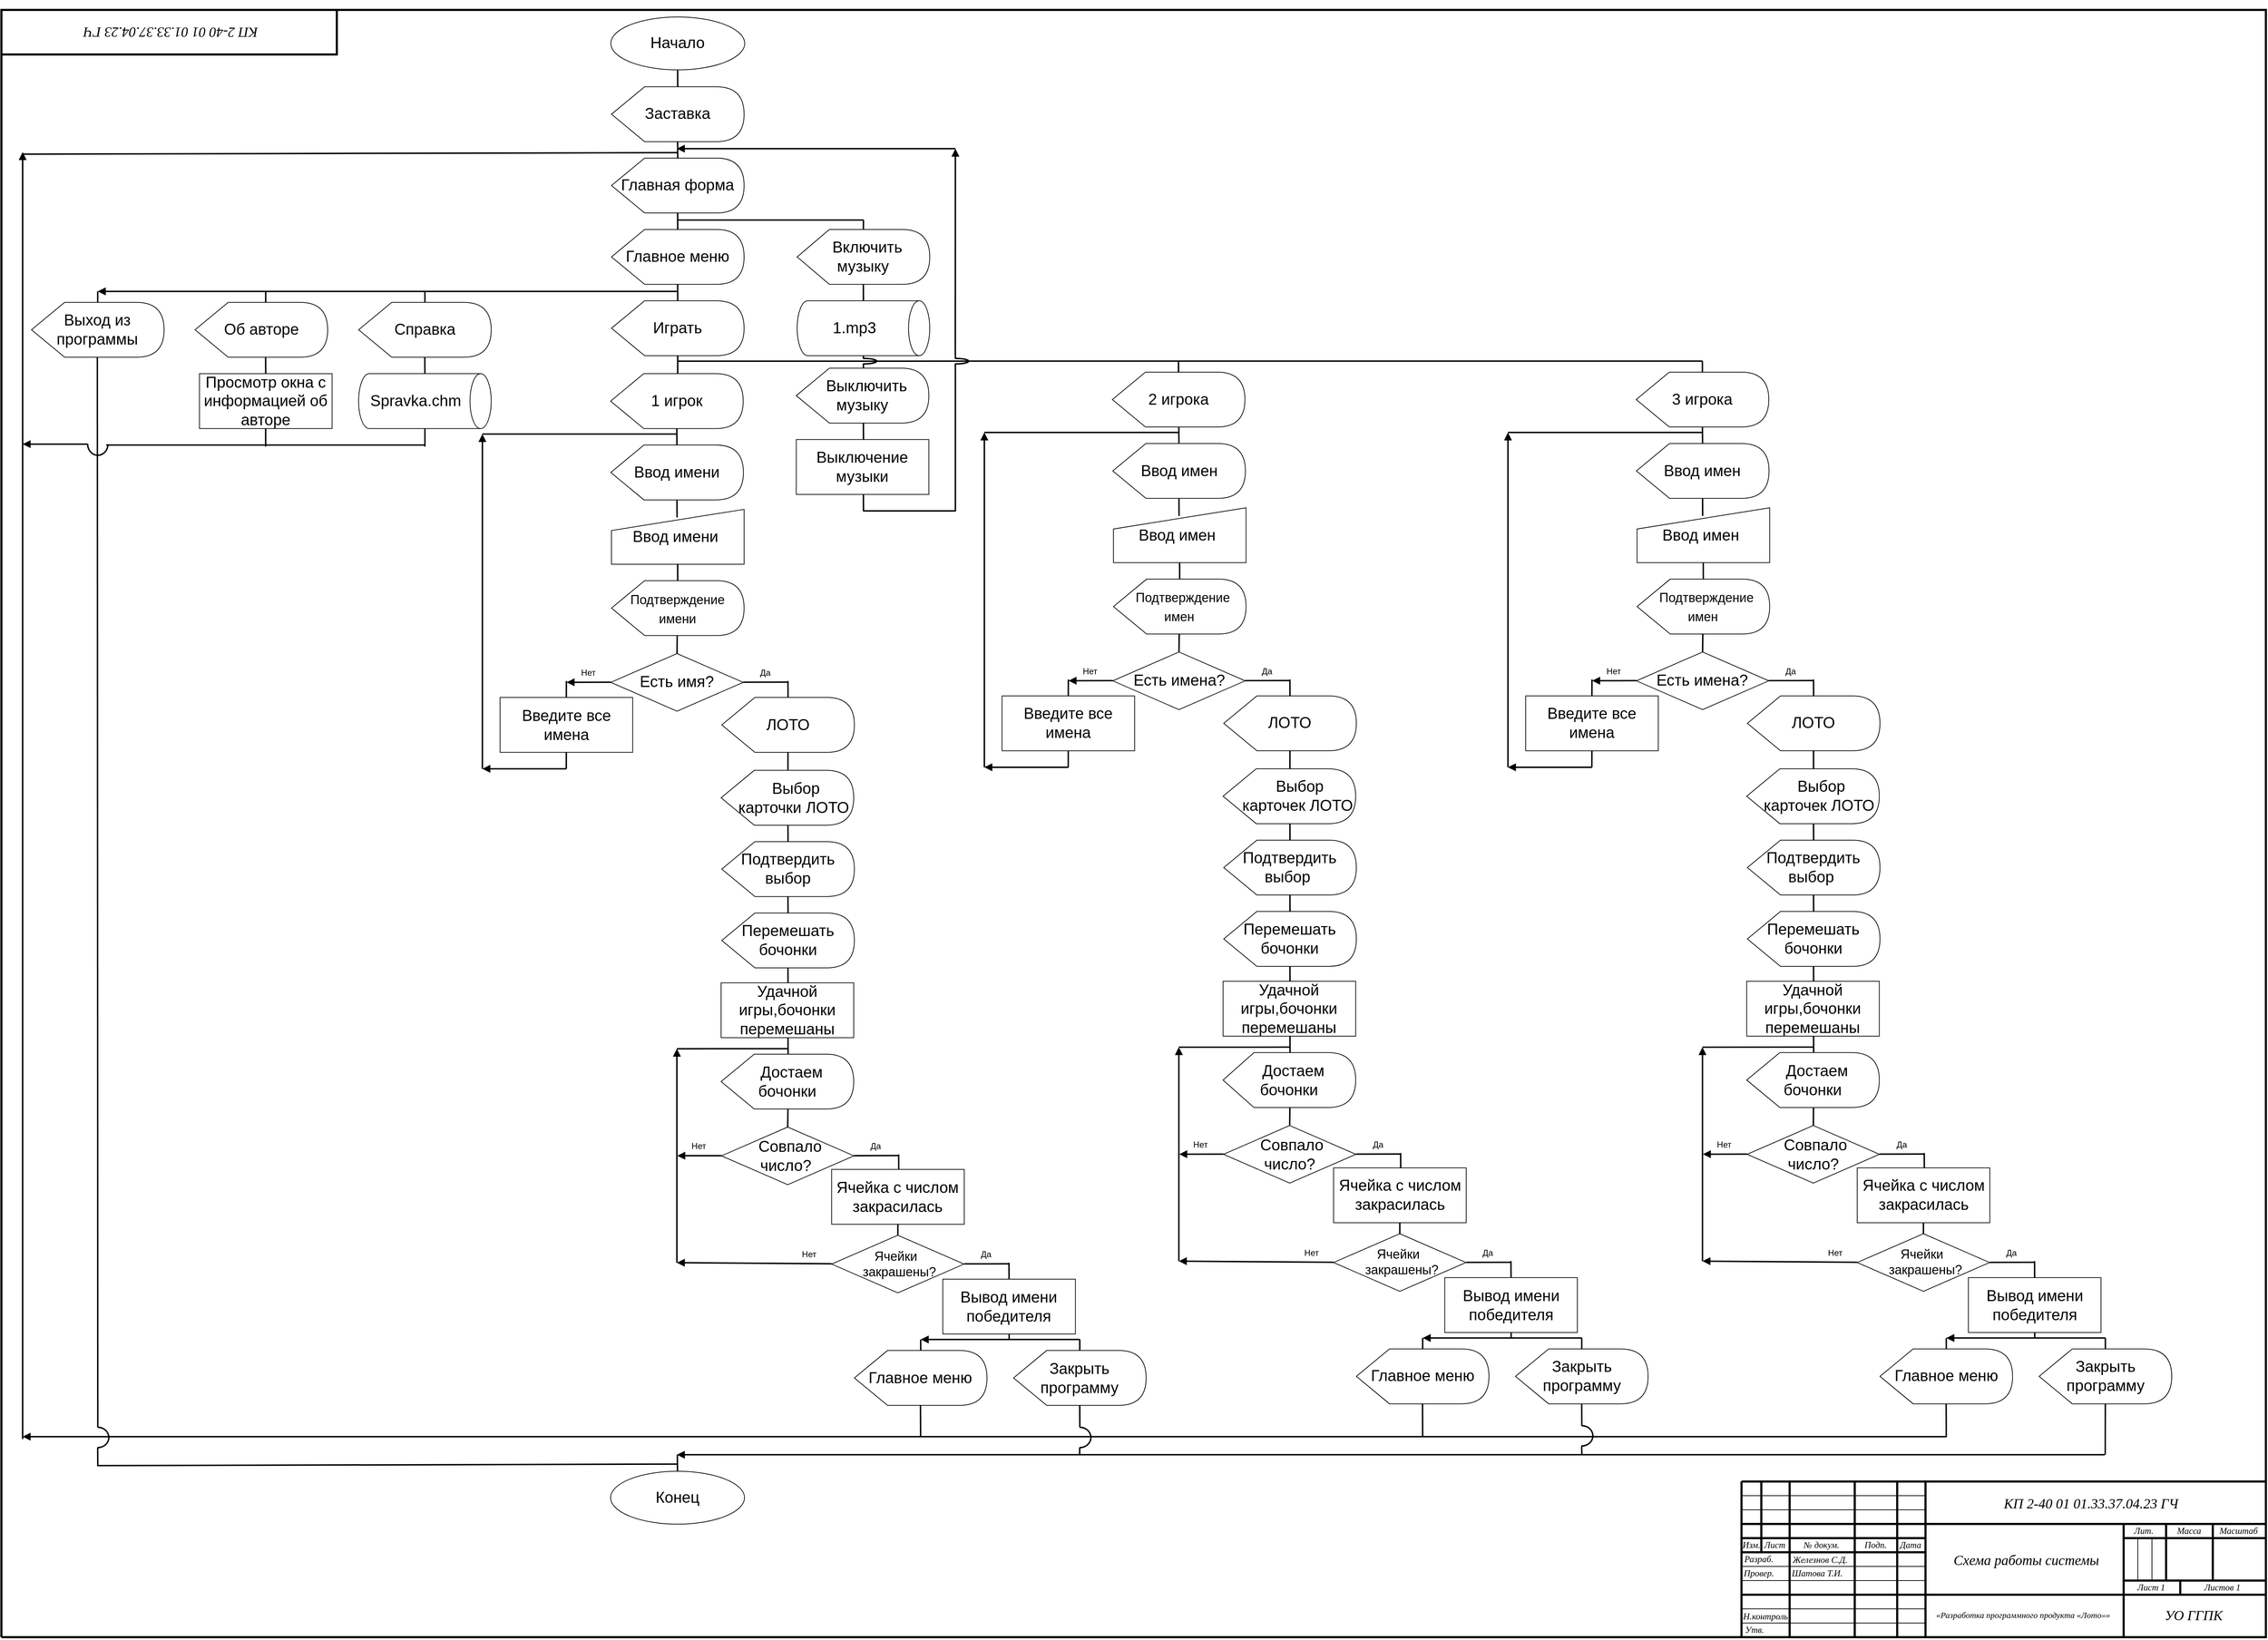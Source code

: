<mxfile version="21.5.1" type="device" pages="2">
  <diagram name="Page-1" id="Page-1">
    <mxGraphModel dx="1340" dy="899" grid="1" gridSize="10" guides="1" tooltips="1" connect="1" arrows="1" fold="1" page="1" pageScale="1" pageWidth="3300" pageHeight="2339" math="0" shadow="0">
      <root>
        <mxCell id="0" />
        <mxCell id="1" parent="0" />
        <UserObject label="" tags="Фон" id="26">
          <mxCell style="vsdxID=5;edgeStyle=none;startArrow=none;endArrow=none;startSize=5;endSize=5;strokeWidth=3;spacingTop=0;spacingBottom=0;spacingLeft=0;spacingRight=0;verticalAlign=middle;html=1;labelBackgroundColor=none;rounded=0;fontColor=default;" parent="1" edge="1">
            <mxGeometry relative="1" as="geometry">
              <Array as="points" />
              <mxPoint x="2539" y="2320" as="sourcePoint" />
              <mxPoint x="2539" y="2100" as="targetPoint" />
            </mxGeometry>
          </mxCell>
        </UserObject>
        <UserObject label="" tags="Фон" id="27">
          <mxCell style="vsdxID=2;edgeStyle=none;startArrow=none;endArrow=none;startSize=5;endSize=5;strokeWidth=3;spacingTop=0;spacingBottom=0;spacingLeft=0;spacingRight=0;verticalAlign=middle;html=1;labelBackgroundColor=none;rounded=0;fontColor=default;" parent="1" edge="1">
            <mxGeometry relative="1" as="geometry">
              <mxPoint as="offset" />
              <Array as="points" />
              <mxPoint x="2539" y="2100" as="sourcePoint" />
              <mxPoint x="3279" y="2100" as="targetPoint" />
            </mxGeometry>
          </mxCell>
        </UserObject>
        <UserObject label="" tags="Фон" id="28">
          <mxCell style="vsdxID=6;edgeStyle=none;startArrow=none;endArrow=none;startSize=5;endSize=5;strokeWidth=3;spacingTop=0;spacingBottom=0;spacingLeft=0;spacingRight=0;verticalAlign=middle;html=1;labelBackgroundColor=none;rounded=0;fontColor=default;" parent="1" edge="1">
            <mxGeometry relative="1" as="geometry">
              <mxPoint as="offset" />
              <Array as="points" />
              <mxPoint x="2539" y="2160" as="sourcePoint" />
              <mxPoint x="3279" y="2160" as="targetPoint" />
            </mxGeometry>
          </mxCell>
        </UserObject>
        <UserObject label="&lt;div style=&quot;font-size: 1px&quot;&gt;&lt;/div&gt;" tags="Фон" id="29">
          <mxCell style="vsdxID=7;edgeStyle=none;startArrow=none;endArrow=none;startSize=5;endSize=5;strokeWidth=3;spacingTop=0;spacingBottom=0;spacingLeft=0;spacingRight=0;verticalAlign=middle;html=1;labelBackgroundColor=none;rounded=0;align=center;overflow=width;fontColor=default;" parent="1" edge="1">
            <mxGeometry relative="1" as="geometry">
              <mxPoint as="offset" />
              <Array as="points" />
              <mxPoint x="2539" y="2260" as="sourcePoint" />
              <mxPoint x="3279" y="2260" as="targetPoint" />
            </mxGeometry>
          </mxCell>
        </UserObject>
        <UserObject label="" tags="Фон" id="30">
          <mxCell style="vsdxID=8;edgeStyle=none;startArrow=none;endArrow=none;startSize=5;endSize=5;strokeWidth=3;spacingTop=0;spacingBottom=0;spacingLeft=0;spacingRight=0;verticalAlign=middle;html=1;labelBackgroundColor=none;rounded=0;fontColor=default;" parent="1" edge="1">
            <mxGeometry relative="1" as="geometry">
              <Array as="points" />
              <mxPoint x="2607" y="2320" as="sourcePoint" />
              <mxPoint x="2607" y="2100" as="targetPoint" />
            </mxGeometry>
          </mxCell>
        </UserObject>
        <UserObject label="" tags="Фон" id="31">
          <mxCell style="vsdxID=9;edgeStyle=none;startArrow=none;endArrow=none;startSize=5;endSize=5;strokeWidth=3;spacingTop=0;spacingBottom=0;spacingLeft=0;spacingRight=0;verticalAlign=middle;html=1;labelBackgroundColor=none;rounded=0;fontColor=default;" parent="1" edge="1">
            <mxGeometry relative="1" as="geometry">
              <Array as="points" />
              <mxPoint x="2699" y="2320" as="sourcePoint" />
              <mxPoint x="2699" y="2100" as="targetPoint" />
            </mxGeometry>
          </mxCell>
        </UserObject>
        <UserObject label="" tags="Фон" id="32">
          <mxCell style="vsdxID=10;edgeStyle=none;startArrow=none;endArrow=none;startSize=5;endSize=5;strokeWidth=3;spacingTop=0;spacingBottom=0;spacingLeft=0;spacingRight=0;verticalAlign=middle;html=1;labelBackgroundColor=none;rounded=0;fontColor=default;" parent="1" edge="1">
            <mxGeometry relative="1" as="geometry">
              <Array as="points" />
              <mxPoint x="2759" y="2320" as="sourcePoint" />
              <mxPoint x="2759" y="2100" as="targetPoint" />
            </mxGeometry>
          </mxCell>
        </UserObject>
        <UserObject label="" tags="Фон" id="33">
          <mxCell style="vsdxID=11;edgeStyle=none;startArrow=none;endArrow=none;startSize=5;endSize=5;strokeWidth=3;spacingTop=0;spacingBottom=0;spacingLeft=0;spacingRight=0;verticalAlign=middle;html=1;labelBackgroundColor=none;rounded=0;fontColor=default;" parent="1" edge="1">
            <mxGeometry relative="1" as="geometry">
              <Array as="points" />
              <mxPoint x="2799" y="2320" as="sourcePoint" />
              <mxPoint x="2799" y="2100" as="targetPoint" />
            </mxGeometry>
          </mxCell>
        </UserObject>
        <UserObject label="" tags="Фон" id="34">
          <mxCell style="vsdxID=12;edgeStyle=none;startArrow=none;endArrow=none;startSize=5;endSize=5;strokeWidth=3;spacingTop=0;spacingBottom=0;spacingLeft=0;spacingRight=0;verticalAlign=middle;html=1;labelBackgroundColor=none;rounded=0;fontColor=default;" parent="1" edge="1">
            <mxGeometry relative="1" as="geometry">
              <Array as="points" />
              <mxPoint x="3079" y="2320" as="sourcePoint" />
              <mxPoint x="3079" y="2160" as="targetPoint" />
            </mxGeometry>
          </mxCell>
        </UserObject>
        <UserObject label="" tags="Фон" id="35">
          <mxCell style="vsdxID=13;edgeStyle=none;startArrow=none;endArrow=none;startSize=5;endSize=5;spacingTop=0;spacingBottom=0;spacingLeft=0;spacingRight=0;verticalAlign=middle;html=1;labelBackgroundColor=none;rounded=0;fontColor=default;" parent="1" edge="1">
            <mxGeometry relative="1" as="geometry">
              <Array as="points" />
              <mxPoint x="2539" y="2300" as="sourcePoint" />
              <mxPoint x="2799" y="2300" as="targetPoint" />
            </mxGeometry>
          </mxCell>
        </UserObject>
        <UserObject label="" tags="Фон" id="36">
          <mxCell style="vsdxID=14;edgeStyle=none;startArrow=none;endArrow=none;startSize=5;endSize=5;spacingTop=0;spacingBottom=0;spacingLeft=0;spacingRight=0;verticalAlign=middle;html=1;labelBackgroundColor=none;rounded=0;fontColor=default;" parent="1" edge="1">
            <mxGeometry relative="1" as="geometry">
              <Array as="points" />
              <mxPoint x="2539" y="2280" as="sourcePoint" />
              <mxPoint x="2799" y="2280" as="targetPoint" />
            </mxGeometry>
          </mxCell>
        </UserObject>
        <mxCell id="37" value="&lt;div style=&quot;font-size: 1px&quot;&gt;&lt;/div&gt;" style="text;vsdxID=14;edgeStyle=none;startArrow=none;endArrow=none;startSize=5;endSize=5;strokeColor=none;spacingTop=0;spacingBottom=0;spacingLeft=0;spacingRight=0;verticalAlign=middle;html=1;labelBackgroundColor=none;rounded=0;align=center;overflow=width;fillColor=none;whiteSpace=wrap;;html=1;;rotation=5.684e-14" parent="36" vertex="1">
          <mxGeometry width="260" height="1" relative="1" as="geometry">
            <mxPoint x="-130" y="-0.5" as="offset" />
          </mxGeometry>
        </mxCell>
        <UserObject label="" tags="Фон" id="38">
          <mxCell style="vsdxID=15;edgeStyle=none;startArrow=none;endArrow=none;startSize=5;endSize=5;spacingTop=0;spacingBottom=0;spacingLeft=0;spacingRight=0;verticalAlign=middle;html=1;labelBackgroundColor=none;rounded=0;fontColor=default;" parent="1" edge="1">
            <mxGeometry relative="1" as="geometry">
              <Array as="points" />
              <mxPoint x="2539" y="2240" as="sourcePoint" />
              <mxPoint x="2799" y="2240" as="targetPoint" />
            </mxGeometry>
          </mxCell>
        </UserObject>
        <UserObject label="" tags="Фон" id="39">
          <mxCell style="vsdxID=16;edgeStyle=none;startArrow=none;endArrow=none;startSize=5;endSize=5;spacingTop=0;spacingBottom=0;spacingLeft=0;spacingRight=0;verticalAlign=middle;html=1;labelBackgroundColor=none;rounded=0;fontColor=default;" parent="1" edge="1">
            <mxGeometry relative="1" as="geometry">
              <Array as="points" />
              <mxPoint x="2539" y="2220" as="sourcePoint" />
              <mxPoint x="2799" y="2220" as="targetPoint" />
            </mxGeometry>
          </mxCell>
        </UserObject>
        <mxCell id="40" value="&lt;div style=&quot;font-size: 1px&quot;&gt;&lt;/div&gt;" style="text;vsdxID=16;edgeStyle=none;startArrow=none;endArrow=none;startSize=5;endSize=5;strokeColor=none;spacingTop=0;spacingBottom=0;spacingLeft=0;spacingRight=0;verticalAlign=middle;html=1;labelBackgroundColor=none;rounded=0;align=center;overflow=width;fillColor=none;whiteSpace=wrap;;html=1;;rotation=5.684e-14" parent="39" vertex="1">
          <mxGeometry width="260" height="1" relative="1" as="geometry">
            <mxPoint x="-130" y="-0.5" as="offset" />
          </mxGeometry>
        </mxCell>
        <UserObject label="" tags="Фон" id="41">
          <mxCell style="vsdxID=17;edgeStyle=none;startArrow=none;endArrow=none;startSize=5;endSize=5;strokeWidth=3;spacingTop=0;spacingBottom=0;spacingLeft=0;spacingRight=0;verticalAlign=middle;html=1;labelBackgroundColor=none;rounded=0;fontColor=default;" parent="1" edge="1">
            <mxGeometry relative="1" as="geometry">
              <Array as="points" />
              <mxPoint x="2539" y="2200" as="sourcePoint" />
              <mxPoint x="2799" y="2200" as="targetPoint" />
            </mxGeometry>
          </mxCell>
        </UserObject>
        <mxCell id="42" value="&lt;div style=&quot;font-size: 1px&quot;&gt;&lt;/div&gt;" style="text;vsdxID=17;edgeStyle=none;startArrow=none;endArrow=none;startSize=5;endSize=5;strokeWidth=3;strokeColor=none;spacingTop=0;spacingBottom=0;spacingLeft=0;spacingRight=0;verticalAlign=middle;html=1;labelBackgroundColor=none;rounded=0;align=center;overflow=width;fillColor=none;whiteSpace=wrap;;html=1;;rotation=5.684e-14" parent="41" vertex="1">
          <mxGeometry width="260" height="1" relative="1" as="geometry">
            <mxPoint x="-130" y="-0.5" as="offset" />
          </mxGeometry>
        </mxCell>
        <UserObject label="" tags="Фон" id="43">
          <mxCell style="vsdxID=18;edgeStyle=none;startArrow=none;endArrow=none;startSize=5;endSize=5;strokeWidth=3;spacingTop=0;spacingBottom=0;spacingLeft=0;spacingRight=0;verticalAlign=middle;html=1;labelBackgroundColor=none;rounded=0;fontColor=default;" parent="1" edge="1">
            <mxGeometry relative="1" as="geometry">
              <Array as="points" />
              <mxPoint x="2539" y="2180" as="sourcePoint" />
              <mxPoint x="2799" y="2180" as="targetPoint" />
            </mxGeometry>
          </mxCell>
        </UserObject>
        <UserObject label="" tags="Фон" id="44">
          <mxCell style="vsdxID=19;edgeStyle=none;startArrow=none;endArrow=none;startSize=5;endSize=5;spacingTop=0;spacingBottom=0;spacingLeft=0;spacingRight=0;verticalAlign=middle;html=1;labelBackgroundColor=none;rounded=0;fontColor=default;" parent="1" edge="1">
            <mxGeometry relative="1" as="geometry">
              <Array as="points" />
              <mxPoint x="2539" y="2140" as="sourcePoint" />
              <mxPoint x="2799" y="2140" as="targetPoint" />
            </mxGeometry>
          </mxCell>
        </UserObject>
        <UserObject label="" tags="Фон" id="45">
          <mxCell style="vsdxID=20;edgeStyle=none;startArrow=none;endArrow=none;startSize=5;endSize=5;spacingTop=0;spacingBottom=0;spacingLeft=0;spacingRight=0;verticalAlign=middle;html=1;labelBackgroundColor=none;rounded=0;fontColor=default;" parent="1" edge="1">
            <mxGeometry relative="1" as="geometry">
              <Array as="points" />
              <mxPoint x="2539" y="2120" as="sourcePoint" />
              <mxPoint x="2799" y="2120" as="targetPoint" />
            </mxGeometry>
          </mxCell>
        </UserObject>
        <UserObject label="" tags="Фон" id="46">
          <mxCell style="vsdxID=21;edgeStyle=none;startArrow=none;endArrow=none;startSize=5;endSize=5;strokeWidth=3;spacingTop=0;spacingBottom=0;spacingLeft=0;spacingRight=0;verticalAlign=middle;html=1;labelBackgroundColor=none;rounded=0;fontColor=default;" parent="1" edge="1">
            <mxGeometry relative="1" as="geometry">
              <Array as="points" />
              <mxPoint x="2567" y="2100" as="sourcePoint" />
              <mxPoint x="2567" y="2200" as="targetPoint" />
            </mxGeometry>
          </mxCell>
        </UserObject>
        <mxCell id="47" value="&lt;div style=&quot;font-size: 1px&quot;&gt;&lt;/div&gt;" style="text;vsdxID=21;edgeStyle=none;startArrow=none;endArrow=none;startSize=5;endSize=5;strokeWidth=3;strokeColor=none;spacingTop=0;spacingBottom=0;spacingLeft=0;spacingRight=0;verticalAlign=middle;html=1;labelBackgroundColor=none;rounded=0;align=center;overflow=width;fillColor=none;whiteSpace=wrap;;html=1;;rotation=270.0" parent="46" vertex="1">
          <mxGeometry width="100" height="1" relative="1" as="geometry">
            <mxPoint x="-50" y="-0.5" as="offset" />
          </mxGeometry>
        </mxCell>
        <UserObject label="" tags="Фон" id="48">
          <mxCell style="vsdxID=22;edgeStyle=none;startArrow=none;endArrow=none;startSize=5;endSize=5;strokeWidth=3;spacingTop=0;spacingBottom=0;spacingLeft=0;spacingRight=0;verticalAlign=middle;html=1;labelBackgroundColor=none;rounded=0;fontColor=default;" parent="1" edge="1">
            <mxGeometry relative="1" as="geometry">
              <mxPoint as="offset" />
              <Array as="points" />
              <mxPoint x="3079" y="2240" as="sourcePoint" />
              <mxPoint x="3279" y="2240" as="targetPoint" />
            </mxGeometry>
          </mxCell>
        </UserObject>
        <UserObject label="" tags="Фон" id="49">
          <mxCell style="vsdxID=23;edgeStyle=none;startArrow=none;endArrow=none;startSize=5;endSize=5;strokeWidth=3;spacingTop=0;spacingBottom=0;spacingLeft=0;spacingRight=0;verticalAlign=middle;html=1;labelBackgroundColor=none;rounded=0;fontColor=default;" parent="1" edge="1">
            <mxGeometry relative="1" as="geometry">
              <mxPoint as="offset" />
              <Array as="points" />
              <mxPoint x="3079" y="2180" as="sourcePoint" />
              <mxPoint x="3279" y="2180" as="targetPoint" />
            </mxGeometry>
          </mxCell>
        </UserObject>
        <UserObject label="" tags="Фон" id="50">
          <mxCell style="vsdxID=24;edgeStyle=none;startArrow=none;endArrow=none;startSize=5;endSize=5;spacingTop=0;spacingBottom=0;spacingLeft=0;spacingRight=0;verticalAlign=middle;html=1;labelBackgroundColor=none;rounded=0;fontColor=default;" parent="1" edge="1">
            <mxGeometry relative="1" as="geometry">
              <Array as="points" />
              <mxPoint x="3099" y="2180" as="sourcePoint" />
              <mxPoint x="3099" y="2240" as="targetPoint" />
            </mxGeometry>
          </mxCell>
        </UserObject>
        <UserObject label="" tags="Фон" id="51">
          <mxCell style="vsdxID=25;edgeStyle=none;startArrow=none;endArrow=none;startSize=5;endSize=5;spacingTop=0;spacingBottom=0;spacingLeft=0;spacingRight=0;verticalAlign=middle;html=1;labelBackgroundColor=none;rounded=0;fontColor=default;" parent="1" edge="1">
            <mxGeometry relative="1" as="geometry">
              <Array as="points" />
              <mxPoint x="3119" y="2180" as="sourcePoint" />
              <mxPoint x="3119" y="2240" as="targetPoint" />
            </mxGeometry>
          </mxCell>
        </UserObject>
        <UserObject label="" tags="Фон" id="52">
          <mxCell style="vsdxID=26;edgeStyle=none;startArrow=none;endArrow=none;startSize=5;endSize=5;strokeWidth=3;spacingTop=0;spacingBottom=0;spacingLeft=0;spacingRight=0;verticalAlign=middle;html=1;labelBackgroundColor=none;rounded=0;fontColor=default;" parent="1" edge="1">
            <mxGeometry relative="1" as="geometry">
              <Array as="points" />
              <mxPoint x="3139" y="2160" as="sourcePoint" />
              <mxPoint x="3139" y="2240" as="targetPoint" />
            </mxGeometry>
          </mxCell>
        </UserObject>
        <UserObject label="" tags="Фон" id="53">
          <mxCell style="vsdxID=27;edgeStyle=none;startArrow=none;endArrow=none;startSize=5;endSize=5;strokeWidth=3;spacingTop=0;spacingBottom=0;spacingLeft=0;spacingRight=0;verticalAlign=middle;html=1;labelBackgroundColor=none;rounded=0;fontColor=default;" parent="1" edge="1">
            <mxGeometry relative="1" as="geometry">
              <Array as="points" />
              <mxPoint x="3205" y="2160" as="sourcePoint" />
              <mxPoint x="3205" y="2240" as="targetPoint" />
            </mxGeometry>
          </mxCell>
        </UserObject>
        <UserObject label="" tags="Фон" id="54">
          <mxCell style="vsdxID=28;edgeStyle=none;startArrow=none;endArrow=none;startSize=5;endSize=5;strokeWidth=3;spacingTop=0;spacingBottom=0;spacingLeft=0;spacingRight=0;verticalAlign=middle;html=1;labelBackgroundColor=none;rounded=0;fontColor=default;" parent="1" edge="1">
            <mxGeometry relative="1" as="geometry">
              <Array as="points" />
              <mxPoint x="3159" y="2240" as="sourcePoint" />
              <mxPoint x="3159" y="2260" as="targetPoint" />
            </mxGeometry>
          </mxCell>
        </UserObject>
        <UserObject label="&lt;div style=&quot;font-size: 1px&quot;&gt;&lt;p style=&quot;text-align:center;margin-left:0;margin-right:0;margin-top:0px;margin-bottom:0px;text-indent:0;vertical-align:middle;direction:ltr;&quot;&gt;&lt;font style=&quot;font-size:12.7px;font-family:ISOCPEUR;color:#000000;direction:ltr;letter-spacing:0px;line-height:120%;opacity:1&quot;&gt;&lt;i&gt;Н.контроль&lt;br/&gt;&lt;/i&gt;&lt;/font&gt;&lt;/p&gt;&lt;/div&gt;" tags="Фон" id="3">
          <mxCell style="verticalAlign=middle;align=center;overflow=width;vsdxID=3;fillColor=none;strokeColor=none;points=[];labelBackgroundColor=none;rounded=0;html=1;whiteSpace=wrap;" parent="1" vertex="1">
            <mxGeometry x="2535" y="2281" width="76" height="19" as="geometry" />
          </mxCell>
        </UserObject>
        <UserObject label="&lt;div style=&quot;font-size: 1px&quot;&gt;&lt;p style=&quot;text-align:center;margin-left:0;margin-right:0;margin-top:0px;margin-bottom:0px;text-indent:0;vertical-align:middle;direction:ltr;&quot;&gt;&lt;font style=&quot;font-size:12.7px;font-family:ISOCPEUR;color:#000000;direction:ltr;letter-spacing:0px;line-height:120%;opacity:1&quot;&gt;&lt;i&gt;Утв.&lt;br/&gt;&lt;/i&gt;&lt;/font&gt;&lt;/p&gt;&lt;/div&gt;" tags="Фон" id="4">
          <mxCell style="verticalAlign=middle;align=center;overflow=width;vsdxID=30;fillColor=none;strokeColor=none;points=[];labelBackgroundColor=none;rounded=0;html=1;whiteSpace=wrap;" parent="1" vertex="1">
            <mxGeometry x="2525" y="2300" width="65" height="19" as="geometry" />
          </mxCell>
        </UserObject>
        <UserObject label="&lt;div style=&quot;font-size: 1px&quot;&gt;&lt;p style=&quot;text-align:center;margin-left:0;margin-right:0;margin-top:0px;margin-bottom:0px;text-indent:0;vertical-align:middle;direction:ltr;&quot;&gt;&lt;font style=&quot;font-size:12.7px;font-family:ISOCPEUR;color:#000000;direction:ltr;letter-spacing:0px;line-height:120%;opacity:1&quot;&gt;&lt;i&gt;Провер.&lt;br/&gt;&lt;/i&gt;&lt;/font&gt;&lt;/p&gt;&lt;/div&gt;" tags="Фон" id="5">
          <mxCell style="verticalAlign=middle;align=center;overflow=width;vsdxID=32;fillColor=none;strokeColor=none;points=[];labelBackgroundColor=none;rounded=0;html=1;whiteSpace=wrap;" parent="1" vertex="1">
            <mxGeometry x="2531" y="2220" width="65" height="19" as="geometry" />
          </mxCell>
        </UserObject>
        <UserObject label="&lt;div style=&quot;font-size: 1px&quot;&gt;&lt;p style=&quot;text-align:center;margin-left:0;margin-right:0;margin-top:0px;margin-bottom:0px;text-indent:0;vertical-align:middle;direction:ltr;&quot;&gt;&lt;font style=&quot;font-size:12.7px;font-family:ISOCPEUR;color:#000000;direction:ltr;letter-spacing:0px;line-height:120%;opacity:1&quot;&gt;&lt;i&gt;Разраб.&lt;br/&gt;&lt;/i&gt;&lt;/font&gt;&lt;/p&gt;&lt;/div&gt;" tags="Фон" id="6">
          <mxCell style="verticalAlign=middle;align=center;overflow=width;vsdxID=33;fillColor=none;strokeColor=none;points=[];labelBackgroundColor=none;rounded=0;html=1;whiteSpace=wrap;" parent="1" vertex="1">
            <mxGeometry x="2531" y="2201" width="65" height="17" as="geometry" />
          </mxCell>
        </UserObject>
        <UserObject label="&lt;div style=&quot;font-size: 1px&quot;&gt;&lt;p style=&quot;text-align:center;margin-left:0;margin-right:0;margin-top:0px;margin-bottom:0px;text-indent:0;vertical-align:middle;direction:ltr;&quot;&gt;&lt;font style=&quot;font-size:12.7px;font-family:ISOCPEUR;color:#000000;direction:ltr;letter-spacing:0px;line-height:120%;opacity:1&quot;&gt;&lt;i&gt;Изм.&lt;br/&gt;&lt;/i&gt;&lt;/font&gt;&lt;/p&gt;&lt;/div&gt;" tags="Фон" id="7">
          <mxCell style="verticalAlign=middle;align=center;overflow=width;vsdxID=34;fillColor=none;strokeColor=none;points=[];labelBackgroundColor=none;rounded=0;html=1;whiteSpace=wrap;" parent="1" vertex="1">
            <mxGeometry x="2535" y="2181" width="36" height="17" as="geometry" />
          </mxCell>
        </UserObject>
        <UserObject label="&lt;div style=&quot;font-size: 1px&quot;&gt;&lt;p style=&quot;text-align:center;margin-left:0;margin-right:0;margin-top:0px;margin-bottom:0px;text-indent:0;vertical-align:middle;direction:ltr;&quot;&gt;&lt;font style=&quot;font-size:12.7px;font-family:ISOCPEUR;color:#000000;direction:ltr;letter-spacing:0px;line-height:120%;opacity:1&quot;&gt;&lt;i&gt;Лист&lt;br/&gt;&lt;/i&gt;&lt;/font&gt;&lt;/p&gt;&lt;/div&gt;" tags="Фон" id="8">
          <mxCell style="verticalAlign=middle;align=center;overflow=width;vsdxID=35;fillColor=none;strokeColor=none;points=[];labelBackgroundColor=none;rounded=0;html=1;whiteSpace=wrap;" parent="1" vertex="1">
            <mxGeometry x="2565" y="2181" width="42" height="17" as="geometry" />
          </mxCell>
        </UserObject>
        <UserObject label="&lt;div style=&quot;font-size: 1px&quot;&gt;&lt;p style=&quot;text-align:center;margin-left:0;margin-right:0;margin-top:0px;margin-bottom:0px;text-indent:0;vertical-align:middle;direction:ltr;&quot;&gt;&lt;font style=&quot;font-size:12.7px;font-family:ISOCPEUR;color:#000000;direction:ltr;letter-spacing:0px;line-height:120%;opacity:1&quot;&gt;&lt;i&gt;№ докум.&lt;br/&gt;&lt;/i&gt;&lt;/font&gt;&lt;/p&gt;&lt;/div&gt;" tags="Фон" id="9">
          <mxCell style="verticalAlign=middle;align=center;overflow=width;vsdxID=36;fillColor=none;strokeColor=none;points=[];labelBackgroundColor=none;rounded=0;html=1;whiteSpace=wrap;" parent="1" vertex="1">
            <mxGeometry x="2608" y="2181" width="88" height="17" as="geometry" />
          </mxCell>
        </UserObject>
        <UserObject label="&lt;div style=&quot;font-size: 1px&quot;&gt;&lt;p style=&quot;text-align:center;margin-left:0;margin-right:0;margin-top:0px;margin-bottom:0px;text-indent:0;vertical-align:middle;direction:ltr;&quot;&gt;&lt;font style=&quot;font-size:12.7px;font-family:ISOCPEUR;color:#000000;direction:ltr;letter-spacing:0px;line-height:120%;opacity:1&quot;&gt;&lt;i&gt;Подп.&lt;br/&gt;&lt;/i&gt;&lt;/font&gt;&lt;/p&gt;&lt;/div&gt;" tags="Фон" id="10">
          <mxCell style="verticalAlign=middle;align=center;overflow=width;vsdxID=41;fillColor=none;strokeColor=none;points=[];labelBackgroundColor=none;rounded=0;html=1;whiteSpace=wrap;" parent="1" vertex="1">
            <mxGeometry x="2700" y="2181" width="57" height="17" as="geometry" />
          </mxCell>
        </UserObject>
        <UserObject label="&lt;div style=&quot;font-size: 1px&quot;&gt;&lt;p style=&quot;text-align:center;margin-left:0;margin-right:0;margin-top:0px;margin-bottom:0px;text-indent:0;vertical-align:middle;direction:ltr;&quot;&gt;&lt;font style=&quot;font-size:12.7px;font-family:ISOCPEUR;color:#000000;direction:ltr;letter-spacing:0px;line-height:120%;opacity:1&quot;&gt;&lt;i&gt;Дата&lt;br/&gt;&lt;/i&gt;&lt;/font&gt;&lt;/p&gt;&lt;/div&gt;" tags="Фон" id="11">
          <mxCell style="verticalAlign=middle;align=center;overflow=width;vsdxID=42;fillColor=none;strokeColor=none;points=[];labelBackgroundColor=none;rounded=0;html=1;whiteSpace=wrap;" parent="1" vertex="1">
            <mxGeometry x="2757" y="2181" width="42" height="17" as="geometry" />
          </mxCell>
        </UserObject>
        <UserObject label="&lt;div style=&quot;font-size: 1px&quot;&gt;&lt;p style=&quot;text-align:center;margin-left:0;margin-right:0;margin-top:0px;margin-bottom:0px;text-indent:0;vertical-align:middle;direction:ltr;&quot;&gt;&lt;font style=&quot;font-size:12.7px;font-family:ISOCPEUR;color:#000000;direction:ltr;letter-spacing:0px;line-height:120%;opacity:1&quot;&gt;&lt;i&gt;Лит.&lt;br/&gt;&lt;/i&gt;&lt;/font&gt;&lt;/p&gt;&lt;/div&gt;" tags="Фон" id="12">
          <mxCell style="verticalAlign=middle;align=center;overflow=width;vsdxID=43;fillColor=none;strokeColor=none;points=[];labelBackgroundColor=none;rounded=0;html=1;whiteSpace=wrap;" parent="1" vertex="1">
            <mxGeometry x="3079" y="2161" width="57" height="17" as="geometry" />
          </mxCell>
        </UserObject>
        <UserObject label="&lt;div style=&quot;font-size: 1px&quot;&gt;&lt;p style=&quot;text-align:center;margin-left:0;margin-right:0;margin-top:0px;margin-bottom:0px;text-indent:0;vertical-align:middle;direction:ltr;&quot;&gt;&lt;font style=&quot;font-size:12.7px;font-family:ISOCPEUR;color:#000000;direction:ltr;letter-spacing:0px;line-height:120%;opacity:1&quot;&gt;&lt;i&gt;Масса&lt;br/&gt;&lt;/i&gt;&lt;/font&gt;&lt;/p&gt;&lt;/div&gt;" tags="Фон" id="13">
          <mxCell style="verticalAlign=middle;align=center;overflow=width;vsdxID=44;fillColor=none;strokeColor=none;points=[];labelBackgroundColor=none;rounded=0;html=1;whiteSpace=wrap;" parent="1" vertex="1">
            <mxGeometry x="3140" y="2161" width="63" height="17" as="geometry" />
          </mxCell>
        </UserObject>
        <UserObject label="&lt;div style=&quot;font-size: 1px&quot;&gt;&lt;p style=&quot;text-align:center;margin-left:0;margin-right:0;margin-top:0px;margin-bottom:0px;text-indent:0;vertical-align:middle;direction:ltr;&quot;&gt;&lt;font style=&quot;font-size:12.7px;font-family:ISOCPEUR;color:#000000;direction:ltr;letter-spacing:0px;line-height:120%;opacity:1&quot;&gt;&lt;i&gt;Масштаб&lt;br/&gt;&lt;/i&gt;&lt;/font&gt;&lt;/p&gt;&lt;/div&gt;" tags="Фон" id="14">
          <mxCell style="verticalAlign=middle;align=center;overflow=width;vsdxID=45;fillColor=none;strokeColor=none;points=[];labelBackgroundColor=none;rounded=0;html=1;whiteSpace=wrap;" parent="1" vertex="1">
            <mxGeometry x="3206" y="2161" width="71" height="17" as="geometry" />
          </mxCell>
        </UserObject>
        <UserObject label="&lt;div style=&quot;font-size: 1px&quot;&gt;&lt;p style=&quot;text-align:center;margin-left:0;margin-right:0;margin-top:0px;margin-bottom:0px;text-indent:0;vertical-align:middle;direction:ltr;&quot;&gt;&lt;font style=&quot;font-size:12.7px;font-family:ISOCPEUR;color:#000000;direction:ltr;letter-spacing:0px;line-height:120%;opacity:1&quot;&gt;&lt;i&gt;Листов 1&lt;br/&gt;&lt;/i&gt;&lt;/font&gt;&lt;/p&gt;&lt;/div&gt;" tags="Фон" id="15">
          <mxCell style="verticalAlign=middle;align=center;overflow=width;vsdxID=46;fillColor=none;strokeColor=none;points=[];labelBackgroundColor=none;rounded=0;html=1;whiteSpace=wrap;" parent="1" vertex="1">
            <mxGeometry x="3160" y="2241" width="117" height="17" as="geometry" />
          </mxCell>
        </UserObject>
        <UserObject label="&lt;div style=&quot;font-size: 1px&quot;&gt;&lt;p style=&quot;text-align:center;margin-left:0;margin-right:0;margin-top:0px;margin-bottom:0px;text-indent:0;vertical-align:middle;direction:ltr;&quot;&gt;&lt;font style=&quot;font-size:12.7px;font-family:ISOCPEUR;color:#000000;direction:ltr;letter-spacing:0px;line-height:120%;opacity:1&quot;&gt;&lt;i&gt;Лист 1&lt;br/&gt;&lt;/i&gt;&lt;/font&gt;&lt;/p&gt;&lt;/div&gt;" tags="Фон" id="16">
          <mxCell style="verticalAlign=middle;align=center;overflow=width;vsdxID=47;fillColor=none;strokeColor=none;points=[];labelBackgroundColor=none;rounded=0;html=1;whiteSpace=wrap;" parent="1" vertex="1">
            <mxGeometry x="3080" y="2241" width="76" height="17" as="geometry" />
          </mxCell>
        </UserObject>
        <UserObject label="&lt;div style=&quot;font-size: 1px&quot;&gt;&lt;/div&gt;" tags="Блок-схема" id="17">
          <mxCell style="verticalAlign=middle;align=center;overflow=width;vsdxID=48;fillColor=none;shape=stencil(nZBLDoAgDERP0z3SIyjew0SURgSD+Lu9kMZoXLhwN9O+tukAlrNpJg1SzDH4QW/URgNYgZTkjA4UkwJUgGXng+6DX1zLfmoymdXo17xh5zmRJ6Q42BWCfc2oJfdAr+Yv+AP9Cb7OJ3H/2JG1HNGz/84klThPVCc=);strokeWidth=3;spacingTop=-1;spacingBottom=-1;spacingLeft=-1;spacingRight=-1;points=[[1,0.5,0],[0.5,1,0],[0.5,0,0]];labelBackgroundColor=none;rounded=0;html=1;whiteSpace=wrap;" parent="1" vertex="1">
            <mxGeometry x="80" y="20" width="474" height="63" as="geometry" />
          </mxCell>
        </UserObject>
        <UserObject label="&lt;div style=&quot;font-size: 1px&quot;&gt;&lt;font style=&quot;font-size:19.76px;font-family:ISOCPEUR;color:#000000;direction:ltr;letter-spacing:0px;line-height:120%;opacity:1&quot;&gt;&lt;i&gt;Схема работы системы&lt;br/&gt;&lt;/i&gt;&lt;/font&gt;&lt;/div&gt;" tags="Фон" id="18">
          <mxCell style="verticalAlign=middle;align=center;overflow=width;vsdxID=49;fillColor=none;shape=stencil(nZBLDoAgDERP0z3SIyjew0SURgSD+Lu9kMZoXLhwN9O+tukAlrNpJg1SzDH4QW/URgNYgZTkjA4UkwJUgGXng+6DX1zLfmoymdXo17xh5zmRJ6Q42BWCfc2oJfdAr+Yv+AP9Cb7OJ3H/2JG1HNGz/84klThPVCc=);strokeColor=none;points=[];labelBackgroundColor=none;rounded=0;html=1;whiteSpace=wrap;" parent="1" vertex="1">
            <mxGeometry x="2805" y="2197" width="273" height="28" as="geometry" />
          </mxCell>
        </UserObject>
        <UserObject label="&lt;div style=&quot;font-size: 1px&quot;&gt;&lt;font style=&quot;font-size:12.7px;font-family:ISOCPEUR;color:#000000;direction:ltr;letter-spacing:0px;line-height:120%;opacity:1&quot;&gt;&lt;i&gt;Шатова Т.И.&lt;/i&gt;&lt;/font&gt;&lt;/div&gt;" tags="Фон" id="19">
          <mxCell style="verticalAlign=middle;align=center;overflow=width;vsdxID=50;fillColor=none;shape=stencil(nZBLDoAgDERP0z3SIyjew0SURgSD+Lu9kMZoXLhwN9O+tukAlrNpJg1SzDH4QW/URgNYgZTkjA4UkwJUgGXng+6DX1zLfmoymdXo17xh5zmRJ6Q42BWCfc2oJfdAr+Yv+AP9Cb7OJ3H/2JG1HNGz/84klThPVCc=);strokeColor=none;points=[];labelBackgroundColor=none;rounded=0;html=1;whiteSpace=wrap;" parent="1" vertex="1">
            <mxGeometry x="2543" y="2214" width="206" height="31" as="geometry" />
          </mxCell>
        </UserObject>
        <UserObject label="&lt;div style=&quot;font-size: 1px&quot;&gt;&lt;font style=&quot;font-size:12.7px;font-family:ISOCPEUR;color:#000000;direction:ltr;letter-spacing:0px;line-height:120%;opacity:1&quot;&gt;&lt;i&gt;Железнов С.Д.&lt;br&gt;&lt;/i&gt;&lt;/font&gt;&lt;/div&gt;" tags="Фон" id="20">
          <mxCell style="verticalAlign=middle;align=center;overflow=width;vsdxID=51;fillColor=none;shape=stencil(nZBLDoAgDERP0z3SIyjew0SURgSD+Lu9kMZoXLhwN9O+tukAlrNpJg1SzDH4QW/URgNYgZTkjA4UkwJUgGXng+6DX1zLfmoymdXo17xh5zmRJ6Q42BWCfc2oJfdAr+Yv+AP9Cb7OJ3H/2JG1HNGz/84klThPVCc=);strokeColor=none;points=[];labelBackgroundColor=none;rounded=0;html=1;whiteSpace=wrap;" parent="1" vertex="1">
            <mxGeometry x="2543" y="2197" width="214" height="28" as="geometry" />
          </mxCell>
        </UserObject>
        <UserObject label="&lt;div style=&quot;font-size: 1px&quot;&gt;&lt;p style=&quot;text-align:center;margin-left:0;margin-right:0;margin-top:0px;margin-bottom:0px;text-indent:0;vertical-align:middle;direction:ltr;&quot;&gt;&lt;font style=&quot;font-size:19.76px;font-family:ISOCPEUR;color:#000000;direction:ltr;letter-spacing:0px;line-height:120%;opacity:1&quot;&gt;&lt;i&gt;К&lt;/i&gt;&lt;/font&gt;&lt;font style=&quot;font-size:19.76px;font-family:ISOCPEUR;color:#000000;direction:ltr;letter-spacing:0px;line-height:120%;opacity:1&quot;&gt;&lt;i&gt;П 2-&lt;/i&gt;&lt;/font&gt;&lt;font style=&quot;font-size:19.76px;font-family:ISOCPEUR;color:#000000;direction:ltr;letter-spacing:0px;line-height:120%;opacity:1&quot;&gt;&lt;i&gt;40 &lt;/i&gt;&lt;/font&gt;&lt;font style=&quot;font-size:19.76px;font-family:ISOCPEUR;color:#000000;direction:ltr;letter-spacing:0px;line-height:120%;opacity:1&quot;&gt;&lt;i&gt;0&lt;/i&gt;&lt;/font&gt;&lt;font style=&quot;font-size:19.76px;font-family:ISOCPEUR;color:#000000;direction:ltr;letter-spacing:0px;line-height:120%;opacity:1&quot;&gt;&lt;i&gt;1 01.33&lt;/i&gt;&lt;/font&gt;&lt;font style=&quot;font-size:19.76px;font-family:ISOCPEUR;color:#000000;direction:ltr;letter-spacing:0px;line-height:120%;opacity:1&quot;&gt;&lt;i&gt;.&lt;/i&gt;&lt;/font&gt;&lt;font style=&quot;font-size:19.76px;font-family:ISOCPEUR;color:#000000;direction:ltr;letter-spacing:0px;line-height:120%;opacity:1&quot;&gt;&lt;i&gt;37&lt;/i&gt;&lt;/font&gt;&lt;font style=&quot;font-size:19.76px;font-family:ISOCPEUR;color:#000000;direction:ltr;letter-spacing:0px;line-height:120%;opacity:1&quot;&gt;&lt;i&gt;.&lt;/i&gt;&lt;/font&gt;&lt;font style=&quot;font-size:19.76px;font-family:ISOCPEUR;color:#000000;direction:ltr;letter-spacing:0px;line-height:120%;opacity:1&quot;&gt;&lt;i&gt;04&lt;/i&gt;&lt;/font&gt;&lt;font style=&quot;font-size:19.76px;font-family:ISOCPEUR;color:#000000;direction:ltr;letter-spacing:0px;line-height:120%;opacity:1&quot;&gt;&lt;i&gt;.23  ГЧ&lt;/i&gt;&lt;/font&gt;&lt;font style=&quot;font-size:19.76px;font-family:ISOCPEUR;color:#000000;direction:ltr;letter-spacing:0px;line-height:120%;opacity:1&quot;&gt;&lt;i&gt;&lt;br&gt;&lt;/i&gt;&lt;/font&gt;&lt;/p&gt;&lt;/div&gt;" tags="Фон" id="21">
          <mxCell style="verticalAlign=middle;align=center;overflow=width;vsdxID=198;fillColor=none;shape=stencil(nZBLDoAgDERP0z3SIyjew0SURgSD+Lu9kMZoXLhwN9O+tukAlrNpJg1SzDH4QW/URgNYgZTkjA4UkwJUgGXng+6DX1zLfmoymdXo17xh5zmRJ6Q42BWCfc2oJfdAr+Yv+AP9Cb7OJ3H/2JG1HNGz/84klThPVCc=);strokeColor=none;points=[];labelBackgroundColor=none;rounded=0;html=1;whiteSpace=wrap;" parent="1" vertex="1">
            <mxGeometry x="2786" y="2086" width="494" height="89" as="geometry" />
          </mxCell>
        </UserObject>
        <UserObject label="&lt;div style=&quot;font-size: 1px&quot;&gt;&lt;p style=&quot;text-align:center;margin-left:0;margin-right:0;margin-top:0px;margin-bottom:0px;text-indent:0;vertical-align:middle;direction:ltr;&quot;&gt;&lt;font style=&quot;font-size:19.76px;font-family:ISOCPEUR;color:#000000;direction:ltr;letter-spacing:0px;line-height:120%;opacity:1&quot;&gt;&lt;i&gt;УО ГГПК&lt;br/&gt;&lt;/i&gt;&lt;/font&gt;&lt;/p&gt;&lt;/div&gt;" tags="Фон" id="24">
          <mxCell style="verticalAlign=middle;align=center;overflow=width;vsdxID=201;fillColor=none;strokeColor=none;points=[];labelBackgroundColor=none;rounded=0;html=1;whiteSpace=wrap;" parent="1" vertex="1">
            <mxGeometry x="3079" y="2259" width="198" height="60" as="geometry" />
          </mxCell>
        </UserObject>
        <UserObject label="&lt;div style=&quot;&quot;&gt;&lt;p style=&quot;text-align: center; margin: 0px; text-indent: 0px; vertical-align: middle; direction: ltr;&quot;&gt;&lt;font style=&quot;font-size: 12.7px; font-family: ISOCPEUR; color: rgb(0, 0, 0); direction: ltr; letter-spacing: 0px; line-height: 120%; opacity: 1;&quot;&gt;&lt;i&gt;«&lt;/i&gt;&lt;/font&gt;&lt;font style=&quot;direction: ltr; line-height: 120%; opacity: 1;&quot;&gt;&lt;i style=&quot;&quot;&gt;&lt;font face=&quot;ISOCPEUR&quot;&gt;Разработка программного продукта «Лото»&lt;span style=&quot;font-size: 12.7px; letter-spacing: 0px;&quot;&gt;»&lt;/span&gt;&lt;/font&gt;&lt;br&gt;&lt;/i&gt;&lt;/font&gt;&lt;/p&gt;&lt;/div&gt;" tags="Фон" id="25">
          <mxCell style="verticalAlign=middle;align=center;overflow=width;vsdxID=203;fillColor=none;shape=stencil(nZBLDoAgDERP0z3SIyjew0SURgSD+Lu9kMZoXLhwN9O+tukAlrNpJg1SzDH4QW/URgNYgZTkjA4UkwJUgGXng+6DX1zLfmoymdXo17xh5zmRJ6Q42BWCfc2oJfdAr+Yv+AP9Cb7OJ3H/2JG1HNGz/84klThPVCc=);strokeColor=none;points=[];labelBackgroundColor=none;rounded=0;html=1;whiteSpace=wrap;" parent="1" vertex="1">
            <mxGeometry x="2799" y="2269" width="276" height="39" as="geometry" />
          </mxCell>
        </UserObject>
        <UserObject label="" tags="Spaces Building_Envelope Dimensions Non-Movable_Furnishings Connector Annotations Блок-схема Соединительная_линия" id="55">
          <mxCell style="labelBackgroundColor=none;" parent="1" vertex="1" visible="0">
            <mxGeometry as="geometry" />
          </mxCell>
        </UserObject>
        <mxCell id="23" value="&lt;div style=&quot;font-size: 1px&quot;&gt;&lt;p style=&quot;text-align:center;margin-left:0;margin-right:0;margin-top:0px;margin-bottom:0px;text-indent:0;vertical-align:middle;direction:ltr;&quot;&gt;&lt;font style=&quot;font-size:19.76px;font-family:ISOCPEUR;color:#000000;direction:ltr;letter-spacing:0px;line-height:120%;opacity:1&quot;&gt;&lt;i&gt;К&lt;/i&gt;&lt;/font&gt;&lt;font style=&quot;font-size:19.76px;font-family:ISOCPEUR;color:#000000;direction:ltr;letter-spacing:0px;line-height:120%;opacity:1&quot;&gt;&lt;i&gt;П 2-&lt;/i&gt;&lt;/font&gt;&lt;font style=&quot;font-size:19.76px;font-family:ISOCPEUR;color:#000000;direction:ltr;letter-spacing:0px;line-height:120%;opacity:1&quot;&gt;&lt;i&gt;40 &lt;/i&gt;&lt;/font&gt;&lt;font style=&quot;font-size:19.76px;font-family:ISOCPEUR;color:#000000;direction:ltr;letter-spacing:0px;line-height:120%;opacity:1&quot;&gt;&lt;i&gt;0&lt;/i&gt;&lt;/font&gt;&lt;font style=&quot;font-size:19.76px;font-family:ISOCPEUR;color:#000000;direction:ltr;letter-spacing:0px;line-height:120%;opacity:1&quot;&gt;&lt;i&gt;1 01.33&lt;/i&gt;&lt;/font&gt;&lt;font style=&quot;font-size:19.76px;font-family:ISOCPEUR;color:#000000;direction:ltr;letter-spacing:0px;line-height:120%;opacity:1&quot;&gt;&lt;i&gt;.&lt;/i&gt;&lt;/font&gt;&lt;font style=&quot;font-size:19.76px;font-family:ISOCPEUR;color:#000000;direction:ltr;letter-spacing:0px;line-height:120%;opacity:1&quot;&gt;&lt;i&gt;37&lt;/i&gt;&lt;/font&gt;&lt;font style=&quot;font-size:19.76px;font-family:ISOCPEUR;color:#000000;direction:ltr;letter-spacing:0px;line-height:120%;opacity:1&quot;&gt;&lt;i&gt;.&lt;/i&gt;&lt;/font&gt;&lt;font style=&quot;font-size:19.76px;font-family:ISOCPEUR;color:#000000;direction:ltr;letter-spacing:0px;line-height:120%;opacity:1&quot;&gt;&lt;i&gt;04&lt;/i&gt;&lt;/font&gt;&lt;font style=&quot;font-size:19.76px;font-family:ISOCPEUR;color:#000000;direction:ltr;letter-spacing:0px;line-height:120%;opacity:1&quot;&gt;&lt;i&gt;.23  ГЧ&lt;/i&gt;&lt;/font&gt;&lt;font style=&quot;font-size:19.76px;font-family:ISOCPEUR;color:#000000;direction:ltr;letter-spacing:0px;line-height:120%;opacity:1&quot;&gt;&lt;i&gt;&lt;br&gt;&lt;/i&gt;&lt;/font&gt;&lt;/p&gt;&lt;/div&gt;" style="text;vsdxID=200;fillColor=none;strokeColor=none;points=[];labelBackgroundColor=none;rounded=0;html=1;whiteSpace=wrap;verticalAlign=middle;align=center;overflow=width;rotation=180.09;;html=1;" parent="1" vertex="1">
          <mxGeometry x="84.1" y="6.9" width="469.9" height="89.19" as="geometry" />
        </mxCell>
        <mxCell id="BiOxIpX0p718XFaLxMIS-56" value="&lt;div style=&quot;font-size: 22px;&quot;&gt;1.mp3&lt;/div&gt;" style="shape=cylinder3;whiteSpace=wrap;html=1;boundedLbl=1;backgroundOutline=1;size=15;rotation=0;textDirection=ltr;direction=south;fontSize=22;" parent="1" vertex="1">
          <mxGeometry x="1204.473" y="431.155" width="187.41" height="77.564" as="geometry" />
        </mxCell>
        <mxCell id="BiOxIpX0p718XFaLxMIS-57" value="Заставка" style="shape=display;whiteSpace=wrap;html=1;fontSize=22;" parent="1" vertex="1">
          <mxGeometry x="942.1" y="128.654" width="187.41" height="77.564" as="geometry" />
        </mxCell>
        <mxCell id="BiOxIpX0p718XFaLxMIS-58" value="Главная форма" style="shape=display;whiteSpace=wrap;html=1;fontSize=22;" parent="1" vertex="1">
          <mxGeometry x="942.1" y="229.488" width="187.41" height="77.564" as="geometry" />
        </mxCell>
        <mxCell id="BiOxIpX0p718XFaLxMIS-59" value="&lt;div style=&quot;font-size: 22px;&quot;&gt;Главное меню&lt;/div&gt;" style="shape=display;whiteSpace=wrap;html=1;fontSize=22;" parent="1" vertex="1">
          <mxGeometry x="942.1" y="330.321" width="187.41" height="77.564" as="geometry" />
        </mxCell>
        <mxCell id="BiOxIpX0p718XFaLxMIS-60" value="Играть" style="shape=display;whiteSpace=wrap;html=1;fontSize=22;" parent="1" vertex="1">
          <mxGeometry x="942.1" y="431.155" width="187.41" height="77.564" as="geometry" />
        </mxCell>
        <mxCell id="BiOxIpX0p718XFaLxMIS-61" value="Справка" style="shape=display;whiteSpace=wrap;html=1;fontSize=22;" parent="1" vertex="1">
          <mxGeometry x="584.772" y="433.334" width="187.41" height="77.564" as="geometry" />
        </mxCell>
        <mxCell id="BiOxIpX0p718XFaLxMIS-62" value="Выход из программы" style="shape=display;whiteSpace=wrap;html=1;fontSize=22;" parent="1" vertex="1">
          <mxGeometry x="122.494" y="433.334" width="187.41" height="77.564" as="geometry" />
        </mxCell>
        <mxCell id="BiOxIpX0p718XFaLxMIS-63" value="&lt;div style=&quot;font-size: 22px;&quot;&gt;Spravka.chm&lt;/div&gt;" style="shape=cylinder3;whiteSpace=wrap;html=1;boundedLbl=1;backgroundOutline=1;size=15;rotation=0;textDirection=ltr;direction=south;fontSize=22;" parent="1" vertex="1">
          <mxGeometry x="584.772" y="534.168" width="187.41" height="77.564" as="geometry" />
        </mxCell>
        <mxCell id="BiOxIpX0p718XFaLxMIS-64" value="&lt;div style=&quot;font-size: 22px;&quot;&gt;Просмотр окна с информацией об авторе&lt;/div&gt;" style="rounded=0;whiteSpace=wrap;html=1;fontSize=22;" parent="1" vertex="1">
          <mxGeometry x="359.88" y="534.168" width="187.41" height="77.564" as="geometry" />
        </mxCell>
        <mxCell id="BiOxIpX0p718XFaLxMIS-65" value="Об авторе" style="shape=display;whiteSpace=wrap;html=1;fontSize=22;" parent="1" vertex="1">
          <mxGeometry x="353.633" y="433.334" width="187.41" height="77.564" as="geometry" />
        </mxCell>
        <mxCell id="BiOxIpX0p718XFaLxMIS-66" value="&amp;nbsp; Включить музыку" style="shape=display;whiteSpace=wrap;html=1;fontSize=22;size=0.243;" parent="1" vertex="1">
          <mxGeometry x="1204.473" y="330.321" width="187.41" height="77.564" as="geometry" />
        </mxCell>
        <mxCell id="BiOxIpX0p718XFaLxMIS-67" value="" style="endArrow=none;html=1;rounded=0;strokeWidth=2;" parent="1" edge="1">
          <mxGeometry width="50" height="50" relative="1" as="geometry">
            <mxPoint x="1035.736" y="431.155" as="sourcePoint" />
            <mxPoint x="1035.617" y="407.885" as="targetPoint" />
          </mxGeometry>
        </mxCell>
        <mxCell id="BiOxIpX0p718XFaLxMIS-68" value="" style="endArrow=none;html=1;rounded=0;strokeWidth=2;" parent="1" edge="1">
          <mxGeometry width="50" height="50" relative="1" as="geometry">
            <mxPoint x="1035.736" y="128.654" as="sourcePoint" />
            <mxPoint x="1035.617" y="105.385" as="targetPoint" />
          </mxGeometry>
        </mxCell>
        <mxCell id="BiOxIpX0p718XFaLxMIS-69" value="" style="endArrow=none;html=1;rounded=0;strokeWidth=2;" parent="1" edge="1">
          <mxGeometry width="50" height="50" relative="1" as="geometry">
            <mxPoint x="1035.736" y="229.488" as="sourcePoint" />
            <mxPoint x="1035.617" y="206.218" as="targetPoint" />
          </mxGeometry>
        </mxCell>
        <mxCell id="BiOxIpX0p718XFaLxMIS-70" value="" style="endArrow=none;html=1;rounded=0;strokeWidth=2;" parent="1" edge="1">
          <mxGeometry width="50" height="50" relative="1" as="geometry">
            <mxPoint x="1035.736" y="330.321" as="sourcePoint" />
            <mxPoint x="1035.617" y="307.052" as="targetPoint" />
          </mxGeometry>
        </mxCell>
        <mxCell id="BiOxIpX0p718XFaLxMIS-71" value="2 игрока" style="shape=display;whiteSpace=wrap;html=1;fontSize=22;" parent="1" vertex="1">
          <mxGeometry x="1649.884" y="531.988" width="187.41" height="77.564" as="geometry" />
        </mxCell>
        <mxCell id="BiOxIpX0p718XFaLxMIS-72" value="3 игрока" style="shape=display;whiteSpace=wrap;html=1;fontSize=22;" parent="1" vertex="1">
          <mxGeometry x="2390.153" y="531.988" width="187.41" height="77.564" as="geometry" />
        </mxCell>
        <mxCell id="BiOxIpX0p718XFaLxMIS-73" value="" style="endArrow=none;html=1;rounded=0;strokeWidth=2;" parent="1" edge="1">
          <mxGeometry width="50" height="50" relative="1" as="geometry">
            <mxPoint x="678.47" y="534.168" as="sourcePoint" />
            <mxPoint x="678.351" y="510.898" as="targetPoint" />
          </mxGeometry>
        </mxCell>
        <mxCell id="BiOxIpX0p718XFaLxMIS-74" value="" style="endArrow=none;html=1;rounded=0;strokeWidth=2;" parent="1" edge="1">
          <mxGeometry width="50" height="50" relative="1" as="geometry">
            <mxPoint x="453.466" y="534.168" as="sourcePoint" />
            <mxPoint x="453.347" y="510.898" as="targetPoint" />
          </mxGeometry>
        </mxCell>
        <mxCell id="BiOxIpX0p718XFaLxMIS-75" value="" style="endArrow=none;html=1;rounded=0;strokeWidth=2;" parent="1" edge="1">
          <mxGeometry width="50" height="50" relative="1" as="geometry">
            <mxPoint x="1298.141" y="431.155" as="sourcePoint" />
            <mxPoint x="1298.022" y="407.885" as="targetPoint" />
          </mxGeometry>
        </mxCell>
        <mxCell id="BiOxIpX0p718XFaLxMIS-76" value="" style="endArrow=none;html=1;rounded=0;strokeWidth=2;" parent="1" edge="1">
          <mxGeometry width="50" height="50" relative="1" as="geometry">
            <mxPoint x="1035.861" y="316.988" as="sourcePoint" />
            <mxPoint x="1298.178" y="316.988" as="targetPoint" />
          </mxGeometry>
        </mxCell>
        <mxCell id="BiOxIpX0p718XFaLxMIS-77" value="" style="endArrow=none;html=1;rounded=0;strokeWidth=2;startArrow=block;startFill=1;" parent="1" edge="1">
          <mxGeometry width="50" height="50" relative="1" as="geometry">
            <mxPoint x="216.199" y="417.821" as="sourcePoint" />
            <mxPoint x="1034.555" y="417.821" as="targetPoint" />
          </mxGeometry>
        </mxCell>
        <mxCell id="BiOxIpX0p718XFaLxMIS-78" value="" style="endArrow=none;html=1;rounded=0;strokeWidth=2;" parent="1" edge="1">
          <mxGeometry width="50" height="50" relative="1" as="geometry">
            <mxPoint x="1035.804" y="516.475" as="sourcePoint" />
            <mxPoint x="2483.858" y="516.328" as="targetPoint" />
          </mxGeometry>
        </mxCell>
        <mxCell id="BiOxIpX0p718XFaLxMIS-80" value="" style="endArrow=none;html=1;rounded=0;strokeWidth=2;" parent="1" edge="1">
          <mxGeometry width="50" height="50" relative="1" as="geometry">
            <mxPoint x="110" y="223.911" as="sourcePoint" />
            <mxPoint x="1035.804" y="221.731" as="targetPoint" />
          </mxGeometry>
        </mxCell>
        <mxCell id="BiOxIpX0p718XFaLxMIS-81" value="" style="endArrow=none;html=1;rounded=0;strokeWidth=2;" parent="1" edge="1">
          <mxGeometry width="50" height="50" relative="1" as="geometry">
            <mxPoint x="216.068" y="433.334" as="sourcePoint" />
            <mxPoint x="216.068" y="417.821" as="targetPoint" />
          </mxGeometry>
        </mxCell>
        <mxCell id="BiOxIpX0p718XFaLxMIS-82" value="" style="endArrow=none;html=1;rounded=0;strokeWidth=2;" parent="1" edge="1">
          <mxGeometry width="50" height="50" relative="1" as="geometry">
            <mxPoint x="453.453" y="433.334" as="sourcePoint" />
            <mxPoint x="453.453" y="417.821" as="targetPoint" />
          </mxGeometry>
        </mxCell>
        <mxCell id="BiOxIpX0p718XFaLxMIS-83" value="" style="endArrow=none;html=1;rounded=0;strokeWidth=2;" parent="1" edge="1">
          <mxGeometry width="50" height="50" relative="1" as="geometry">
            <mxPoint x="678.476" y="433.334" as="sourcePoint" />
            <mxPoint x="678.476" y="417.821" as="targetPoint" />
          </mxGeometry>
        </mxCell>
        <mxCell id="BiOxIpX0p718XFaLxMIS-84" value="" style="endArrow=none;html=1;rounded=0;strokeWidth=2;" parent="1" edge="1">
          <mxGeometry width="50" height="50" relative="1" as="geometry">
            <mxPoint x="1298.066" y="330.321" as="sourcePoint" />
            <mxPoint x="1298.178" y="316.988" as="targetPoint" />
          </mxGeometry>
        </mxCell>
        <mxCell id="BiOxIpX0p718XFaLxMIS-85" value="" style="endArrow=none;html=1;rounded=0;strokeWidth=2;" parent="1" edge="1">
          <mxGeometry width="50" height="50" relative="1" as="geometry">
            <mxPoint x="1743.426" y="531.988" as="sourcePoint" />
            <mxPoint x="1743.426" y="516.475" as="targetPoint" />
          </mxGeometry>
        </mxCell>
        <mxCell id="BiOxIpX0p718XFaLxMIS-86" value="" style="endArrow=none;html=1;rounded=0;strokeWidth=2;" parent="1" edge="1">
          <mxGeometry width="50" height="50" relative="1" as="geometry">
            <mxPoint x="2483.739" y="531.988" as="sourcePoint" />
            <mxPoint x="2483.739" y="516.475" as="targetPoint" />
          </mxGeometry>
        </mxCell>
        <mxCell id="BiOxIpX0p718XFaLxMIS-87" value="" style="endArrow=none;html=1;rounded=0;strokeWidth=2;" parent="1" source="BiOxIpX0p718XFaLxMIS-277" edge="1">
          <mxGeometry width="50" height="50" relative="1" as="geometry">
            <mxPoint x="215.574" y="1992.376" as="sourcePoint" />
            <mxPoint x="215.574" y="510.898" as="targetPoint" />
          </mxGeometry>
        </mxCell>
        <mxCell id="BiOxIpX0p718XFaLxMIS-88" value="" style="endArrow=none;html=1;rounded=0;strokeWidth=2;" parent="1" edge="1">
          <mxGeometry width="50" height="50" relative="1" as="geometry">
            <mxPoint x="678.476" y="637.181" as="sourcePoint" />
            <mxPoint x="678.476" y="611.732" as="targetPoint" />
          </mxGeometry>
        </mxCell>
        <mxCell id="BiOxIpX0p718XFaLxMIS-89" value="" style="endArrow=none;html=1;rounded=0;strokeWidth=2;" parent="1" edge="1">
          <mxGeometry width="50" height="50" relative="1" as="geometry">
            <mxPoint x="453.403" y="637.181" as="sourcePoint" />
            <mxPoint x="453.403" y="611.732" as="targetPoint" />
          </mxGeometry>
        </mxCell>
        <mxCell id="BiOxIpX0p718XFaLxMIS-90" value="&amp;nbsp; Выключить музыку" style="shape=display;whiteSpace=wrap;html=1;fontSize=22;" parent="1" vertex="1">
          <mxGeometry x="1203.224" y="526.411" width="187.41" height="77.564" as="geometry" />
        </mxCell>
        <mxCell id="BiOxIpX0p718XFaLxMIS-91" value="" style="endArrow=none;html=1;rounded=0;strokeWidth=2;exitX=0.922;exitY=0.501;exitDx=0;exitDy=0;exitPerimeter=0;" parent="1" source="BiOxIpX0p718XFaLxMIS-92" edge="1">
          <mxGeometry width="50" height="50" relative="1" as="geometry">
            <mxPoint x="1298.178" y="510.898" as="sourcePoint" />
            <mxPoint x="1298.147" y="508.719" as="targetPoint" />
          </mxGeometry>
        </mxCell>
        <mxCell id="BiOxIpX0p718XFaLxMIS-92" value="" style="verticalLabelPosition=bottom;verticalAlign=top;html=1;shape=mxgraph.basic.arc;startAngle=0.25;endAngle=0.756;rotation=-180;direction=south;strokeWidth=2;" parent="1" vertex="1">
          <mxGeometry x="1279.437" y="512.597" width="37.482" height="7.756" as="geometry" />
        </mxCell>
        <mxCell id="BiOxIpX0p718XFaLxMIS-93" value="" style="endArrow=none;html=1;rounded=0;strokeWidth=2;" parent="1" edge="1">
          <mxGeometry width="50" height="50" relative="1" as="geometry">
            <mxPoint x="1298.178" y="526.411" as="sourcePoint" />
            <mxPoint x="1298.072" y="520.353" as="targetPoint" />
          </mxGeometry>
        </mxCell>
        <mxCell id="BiOxIpX0p718XFaLxMIS-94" value="" style="endArrow=none;html=1;rounded=0;strokeWidth=2;" parent="1" edge="1">
          <mxGeometry width="50" height="50" relative="1" as="geometry">
            <mxPoint x="1297.553" y="728.078" as="sourcePoint" />
            <mxPoint x="1428.74" y="728.078" as="targetPoint" />
          </mxGeometry>
        </mxCell>
        <mxCell id="BiOxIpX0p718XFaLxMIS-95" value="" style="endArrow=none;html=1;rounded=0;strokeWidth=2;" parent="1" edge="1">
          <mxGeometry width="50" height="50" relative="1" as="geometry">
            <mxPoint x="1428.116" y="728.078" as="sourcePoint" />
            <mxPoint x="1428.116" y="526.411" as="targetPoint" />
          </mxGeometry>
        </mxCell>
        <mxCell id="BiOxIpX0p718XFaLxMIS-96" value="" style="endArrow=none;html=1;rounded=0;strokeWidth=2;exitX=0.922;exitY=0.501;exitDx=0;exitDy=0;exitPerimeter=0;" parent="1" source="BiOxIpX0p718XFaLxMIS-97" edge="1">
          <mxGeometry width="50" height="50" relative="1" as="geometry">
            <mxPoint x="1428.116" y="510.898" as="sourcePoint" />
            <mxPoint x="1428.084" y="508.719" as="targetPoint" />
          </mxGeometry>
        </mxCell>
        <mxCell id="BiOxIpX0p718XFaLxMIS-97" value="" style="verticalLabelPosition=bottom;verticalAlign=top;html=1;shape=mxgraph.basic.arc;startAngle=0.25;endAngle=0.756;rotation=-180;direction=south;strokeWidth=2;" parent="1" vertex="1">
          <mxGeometry x="1409.375" y="512.597" width="37.482" height="7.756" as="geometry" />
        </mxCell>
        <mxCell id="BiOxIpX0p718XFaLxMIS-98" value="" style="endArrow=none;html=1;rounded=0;strokeWidth=2;" parent="1" edge="1">
          <mxGeometry width="50" height="50" relative="1" as="geometry">
            <mxPoint x="1428.116" y="526.411" as="sourcePoint" />
            <mxPoint x="1428.009" y="520.353" as="targetPoint" />
          </mxGeometry>
        </mxCell>
        <mxCell id="BiOxIpX0p718XFaLxMIS-99" value="" style="endArrow=block;html=1;rounded=0;strokeWidth=2;endFill=1;" parent="1" edge="1">
          <mxGeometry width="50" height="50" relative="1" as="geometry">
            <mxPoint x="1427.978" y="508.719" as="sourcePoint" />
            <mxPoint x="1428.116" y="216.154" as="targetPoint" />
          </mxGeometry>
        </mxCell>
        <mxCell id="BiOxIpX0p718XFaLxMIS-100" value="" style="endArrow=block;html=1;rounded=0;strokeWidth=2;endFill=1;" parent="1" edge="1">
          <mxGeometry width="50" height="50" relative="1" as="geometry">
            <mxPoint x="1428.116" y="216.154" as="sourcePoint" />
            <mxPoint x="1034.555" y="216.154" as="targetPoint" />
          </mxGeometry>
        </mxCell>
        <mxCell id="BiOxIpX0p718XFaLxMIS-101" value="&lt;div style=&quot;font-size: 22px;&quot;&gt;Выключение музыки&lt;/div&gt;" style="rounded=0;whiteSpace=wrap;html=1;fontSize=22;" parent="1" vertex="1">
          <mxGeometry x="1203.224" y="627.245" width="187.41" height="77.564" as="geometry" />
        </mxCell>
        <mxCell id="BiOxIpX0p718XFaLxMIS-102" value="" style="endArrow=none;html=1;rounded=0;strokeWidth=2;" parent="1" edge="1">
          <mxGeometry width="50" height="50" relative="1" as="geometry">
            <mxPoint x="1298.209" y="627.245" as="sourcePoint" />
            <mxPoint x="1298.091" y="603.976" as="targetPoint" />
          </mxGeometry>
        </mxCell>
        <mxCell id="BiOxIpX0p718XFaLxMIS-103" value="" style="endArrow=none;html=1;rounded=0;strokeWidth=2;" parent="1" edge="1">
          <mxGeometry width="50" height="50" relative="1" as="geometry">
            <mxPoint x="1298.209" y="728.078" as="sourcePoint" />
            <mxPoint x="1298.091" y="704.809" as="targetPoint" />
          </mxGeometry>
        </mxCell>
        <mxCell id="BiOxIpX0p718XFaLxMIS-104" value="&lt;font style=&quot;font-size: 22px;&quot;&gt;Начало&lt;/font&gt;" style="ellipse;whiteSpace=wrap;html=1;" parent="1" vertex="1">
          <mxGeometry x="941.162" y="30" width="189.284" height="74.78" as="geometry" />
        </mxCell>
        <mxCell id="BiOxIpX0p718XFaLxMIS-105" value="Ввод имени&amp;nbsp;" style="shape=manualInput;whiteSpace=wrap;html=1;fontSize=22;" parent="1" vertex="1">
          <mxGeometry x="942.1" y="725.899" width="187.41" height="77.564" as="geometry" />
        </mxCell>
        <mxCell id="BiOxIpX0p718XFaLxMIS-106" value="&lt;font style=&quot;font-size: 18px;&quot;&gt;Подтверждение имени&lt;/font&gt;" style="shape=display;whiteSpace=wrap;html=1;fontSize=22;" parent="1" vertex="1">
          <mxGeometry x="942.1" y="826.732" width="187.41" height="77.564" as="geometry" />
        </mxCell>
        <mxCell id="BiOxIpX0p718XFaLxMIS-107" value="ЛОТО" style="shape=display;whiteSpace=wrap;html=1;fontSize=22;" parent="1" vertex="1">
          <mxGeometry x="1097.962" y="991.797" width="187.41" height="77.564" as="geometry" />
        </mxCell>
        <mxCell id="BiOxIpX0p718XFaLxMIS-108" value="Подтвердить выбор" style="shape=display;whiteSpace=wrap;html=1;fontSize=22;" parent="1" vertex="1">
          <mxGeometry x="1097.962" y="1195.643" width="187.41" height="77.564" as="geometry" />
        </mxCell>
        <mxCell id="BiOxIpX0p718XFaLxMIS-109" value="Перемешать бочонки" style="shape=display;whiteSpace=wrap;html=1;fontSize=22;" parent="1" vertex="1">
          <mxGeometry x="1097.962" y="1296.477" width="187.41" height="77.564" as="geometry" />
        </mxCell>
        <mxCell id="BiOxIpX0p718XFaLxMIS-110" value="&amp;nbsp; Достаем бочонки" style="shape=display;whiteSpace=wrap;html=1;fontSize=22;" parent="1" vertex="1">
          <mxGeometry x="1097.025" y="1495.964" width="187.41" height="77.564" as="geometry" />
        </mxCell>
        <mxCell id="BiOxIpX0p718XFaLxMIS-111" value="&lt;div style=&quot;font-size: 22px;&quot;&gt;Вывод имени победителя&lt;/div&gt;" style="rounded=0;whiteSpace=wrap;html=1;fontSize=22;" parent="1" vertex="1">
          <mxGeometry x="1410.312" y="1813.978" width="187.41" height="77.564" as="geometry" />
        </mxCell>
        <mxCell id="BiOxIpX0p718XFaLxMIS-112" value="Главное меню" style="shape=display;whiteSpace=wrap;html=1;fontSize=22;" parent="1" vertex="1">
          <mxGeometry x="1285.372" y="1914.811" width="187.41" height="77.564" as="geometry" />
        </mxCell>
        <mxCell id="BiOxIpX0p718XFaLxMIS-113" value="Закрыть программу" style="shape=display;whiteSpace=wrap;html=1;fontSize=22;" parent="1" vertex="1">
          <mxGeometry x="1510.264" y="1914.811" width="187.41" height="77.564" as="geometry" />
        </mxCell>
        <mxCell id="BiOxIpX0p718XFaLxMIS-114" value="" style="endArrow=none;html=1;rounded=0;strokeWidth=2;" parent="1" edge="1">
          <mxGeometry width="50" height="50" relative="1" as="geometry">
            <mxPoint x="1191.598" y="991.797" as="sourcePoint" />
            <mxPoint x="1191.48" y="968.528" as="targetPoint" />
          </mxGeometry>
        </mxCell>
        <mxCell id="BiOxIpX0p718XFaLxMIS-115" value="" style="endArrow=none;html=1;rounded=0;strokeWidth=2;" parent="1" edge="1">
          <mxGeometry width="50" height="50" relative="1" as="geometry">
            <mxPoint x="1035.736" y="826.732" as="sourcePoint" />
            <mxPoint x="1035.617" y="803.463" as="targetPoint" />
          </mxGeometry>
        </mxCell>
        <mxCell id="BiOxIpX0p718XFaLxMIS-116" value="" style="endArrow=none;html=1;rounded=0;strokeWidth=2;" parent="1" edge="1">
          <mxGeometry width="50" height="50" relative="1" as="geometry">
            <mxPoint x="1191.598" y="1195.643" as="sourcePoint" />
            <mxPoint x="1191.48" y="1172.374" as="targetPoint" />
          </mxGeometry>
        </mxCell>
        <mxCell id="BiOxIpX0p718XFaLxMIS-117" value="" style="endArrow=none;html=1;rounded=0;strokeWidth=2;" parent="1" edge="1">
          <mxGeometry width="50" height="50" relative="1" as="geometry">
            <mxPoint x="1191.598" y="1296.477" as="sourcePoint" />
            <mxPoint x="1191.48" y="1273.208" as="targetPoint" />
          </mxGeometry>
        </mxCell>
        <mxCell id="BiOxIpX0p718XFaLxMIS-118" value="" style="endArrow=none;html=1;rounded=0;strokeWidth=2;" parent="1" edge="1">
          <mxGeometry width="50" height="50" relative="1" as="geometry">
            <mxPoint x="1191.598" y="1397.311" as="sourcePoint" />
            <mxPoint x="1191.48" y="1374.041" as="targetPoint" />
          </mxGeometry>
        </mxCell>
        <mxCell id="BiOxIpX0p718XFaLxMIS-119" value="" style="endArrow=none;html=1;rounded=0;strokeWidth=2;" parent="1" edge="1">
          <mxGeometry width="50" height="50" relative="1" as="geometry">
            <mxPoint x="1503.948" y="1813.978" as="sourcePoint" />
            <mxPoint x="1503.829" y="1790.709" as="targetPoint" />
          </mxGeometry>
        </mxCell>
        <mxCell id="BiOxIpX0p718XFaLxMIS-120" value="" style="endArrow=none;html=1;rounded=0;strokeWidth=2;" parent="1" edge="1">
          <mxGeometry width="50" height="50" relative="1" as="geometry">
            <mxPoint x="1504.054" y="1899.299" as="sourcePoint" />
            <mxPoint x="1504.054" y="1891.542" as="targetPoint" />
          </mxGeometry>
        </mxCell>
        <mxCell id="BiOxIpX0p718XFaLxMIS-121" value="" style="endArrow=none;html=1;rounded=0;strokeWidth=2;startArrow=block;startFill=1;" parent="1" edge="1">
          <mxGeometry width="50" height="50" relative="1" as="geometry">
            <mxPoint x="1379.195" y="1899.299" as="sourcePoint" />
            <mxPoint x="1603.969" y="1899.299" as="targetPoint" />
          </mxGeometry>
        </mxCell>
        <mxCell id="BiOxIpX0p718XFaLxMIS-122" value="" style="endArrow=none;html=1;rounded=0;strokeWidth=2;" parent="1" edge="1">
          <mxGeometry width="50" height="50" relative="1" as="geometry">
            <mxPoint x="1379.077" y="1914.811" as="sourcePoint" />
            <mxPoint x="1379.077" y="1899.299" as="targetPoint" />
          </mxGeometry>
        </mxCell>
        <mxCell id="BiOxIpX0p718XFaLxMIS-123" value="" style="endArrow=none;html=1;rounded=0;strokeWidth=2;" parent="1" edge="1">
          <mxGeometry width="50" height="50" relative="1" as="geometry">
            <mxPoint x="1603.869" y="1914.811" as="sourcePoint" />
            <mxPoint x="1603.869" y="1899.299" as="targetPoint" />
          </mxGeometry>
        </mxCell>
        <mxCell id="BiOxIpX0p718XFaLxMIS-124" value="" style="endArrow=none;html=1;rounded=0;strokeWidth=2;" parent="1" edge="1">
          <mxGeometry width="50" height="50" relative="1" as="geometry">
            <mxPoint x="1378.958" y="2036.735" as="sourcePoint" />
            <mxPoint x="1378.764" y="1992.376" as="targetPoint" />
          </mxGeometry>
        </mxCell>
        <mxCell id="BiOxIpX0p718XFaLxMIS-125" value="" style="endArrow=none;html=1;rounded=0;strokeWidth=2;" parent="1" edge="1">
          <mxGeometry width="50" height="50" relative="1" as="geometry">
            <mxPoint x="1603.969" y="2023.401" as="sourcePoint" />
            <mxPoint x="1603.819" y="1992.376" as="targetPoint" />
          </mxGeometry>
        </mxCell>
        <mxCell id="BiOxIpX0p718XFaLxMIS-126" value="Ввод имени" style="shape=display;whiteSpace=wrap;html=1;fontSize=22;" parent="1" vertex="1">
          <mxGeometry x="941.162" y="635.001" width="187.41" height="77.564" as="geometry" />
        </mxCell>
        <mxCell id="BiOxIpX0p718XFaLxMIS-127" value="" style="endArrow=none;html=1;rounded=0;strokeWidth=2;entryX=0.499;entryY=1.007;entryDx=0;entryDy=0;entryPerimeter=0;" parent="1" target="BiOxIpX0p718XFaLxMIS-126" edge="1">
          <mxGeometry width="50" height="50" relative="1" as="geometry">
            <mxPoint x="1034.805" y="737.386" as="sourcePoint" />
            <mxPoint x="1034.686" y="714.117" as="targetPoint" />
          </mxGeometry>
        </mxCell>
        <mxCell id="BiOxIpX0p718XFaLxMIS-128" value="&amp;nbsp; &amp;nbsp; &amp;nbsp; &amp;nbsp; &amp;nbsp; &amp;nbsp;Выбор&amp;nbsp; &amp;nbsp; &amp;nbsp; &amp;nbsp; &amp;nbsp; &amp;nbsp;карточки ЛОТО" style="shape=display;whiteSpace=wrap;html=1;fontSize=22;" parent="1" vertex="1">
          <mxGeometry x="1097.025" y="1094.81" width="187.41" height="77.564" as="geometry" />
        </mxCell>
        <mxCell id="BiOxIpX0p718XFaLxMIS-129" value="" style="endArrow=none;html=1;rounded=0;strokeWidth=2;exitX=0.504;exitY=0;exitDx=0;exitDy=0;exitPerimeter=0;" parent="1" source="BiOxIpX0p718XFaLxMIS-128" edge="1">
          <mxGeometry width="50" height="50" relative="1" as="geometry">
            <mxPoint x="1191.611" y="1092.63" as="sourcePoint" />
            <mxPoint x="1191.492" y="1069.361" as="targetPoint" />
          </mxGeometry>
        </mxCell>
        <mxCell id="BiOxIpX0p718XFaLxMIS-130" value="&lt;font style=&quot;font-size: 22px;&quot;&gt;Есть имя?&lt;/font&gt;" style="rhombus;whiteSpace=wrap;html=1;" parent="1" vertex="1">
          <mxGeometry x="941.162" y="929.745" width="187.097" height="81.442" as="geometry" />
        </mxCell>
        <mxCell id="BiOxIpX0p718XFaLxMIS-131" value="" style="endArrow=none;html=1;rounded=0;strokeWidth=2;exitX=0.5;exitY=0;exitDx=0;exitDy=0;" parent="1" source="BiOxIpX0p718XFaLxMIS-130" edge="1">
          <mxGeometry width="50" height="50" relative="1" as="geometry">
            <mxPoint x="1034.717" y="927.713" as="sourcePoint" />
            <mxPoint x="1035.011" y="904.297" as="targetPoint" />
          </mxGeometry>
        </mxCell>
        <mxCell id="BiOxIpX0p718XFaLxMIS-132" value="" style="endArrow=none;html=1;rounded=0;strokeWidth=2;" parent="1" edge="1">
          <mxGeometry width="50" height="50" relative="1" as="geometry">
            <mxPoint x="1128.26" y="970.211" as="sourcePoint" />
            <mxPoint x="1190.73" y="970.079" as="targetPoint" />
          </mxGeometry>
        </mxCell>
        <mxCell id="BiOxIpX0p718XFaLxMIS-133" value="Да" style="text;html=1;strokeColor=none;fillColor=none;align=center;verticalAlign=middle;whiteSpace=wrap;rounded=0;" parent="1" vertex="1">
          <mxGeometry x="1140.754" y="945.258" width="37.482" height="23.269" as="geometry" />
        </mxCell>
        <mxCell id="BiOxIpX0p718XFaLxMIS-134" value="" style="endArrow=none;html=1;rounded=0;strokeWidth=2;startArrow=block;startFill=1;" parent="1" edge="1">
          <mxGeometry width="50" height="50" relative="1" as="geometry">
            <mxPoint x="878.693" y="970.343" as="sourcePoint" />
            <mxPoint x="941.162" y="970.211" as="targetPoint" />
          </mxGeometry>
        </mxCell>
        <mxCell id="BiOxIpX0p718XFaLxMIS-135" value="&lt;div style=&quot;font-size: 22px;&quot;&gt;Введите все имена&lt;/div&gt;" style="rounded=0;whiteSpace=wrap;html=1;fontSize=22;" parent="1" vertex="1">
          <mxGeometry x="784.675" y="991.797" width="187.41" height="77.564" as="geometry" />
        </mxCell>
        <mxCell id="BiOxIpX0p718XFaLxMIS-136" value="" style="endArrow=none;html=1;rounded=0;strokeWidth=2;" parent="1" edge="1">
          <mxGeometry width="50" height="50" relative="1" as="geometry">
            <mxPoint x="878.293" y="991.797" as="sourcePoint" />
            <mxPoint x="878.38" y="968.528" as="targetPoint" />
          </mxGeometry>
        </mxCell>
        <mxCell id="BiOxIpX0p718XFaLxMIS-137" value="" style="endArrow=none;html=1;rounded=0;strokeWidth=2;" parent="1" edge="1">
          <mxGeometry width="50" height="50" relative="1" as="geometry">
            <mxPoint x="878.199" y="1092.63" as="sourcePoint" />
            <mxPoint x="878.287" y="1069.361" as="targetPoint" />
          </mxGeometry>
        </mxCell>
        <mxCell id="BiOxIpX0p718XFaLxMIS-138" value="" style="endArrow=none;html=1;rounded=0;strokeWidth=2;startArrow=block;startFill=1;" parent="1" edge="1">
          <mxGeometry width="50" height="50" relative="1" as="geometry">
            <mxPoint x="759.687" y="1092.63" as="sourcePoint" />
            <mxPoint x="878.38" y="1092.63" as="targetPoint" />
          </mxGeometry>
        </mxCell>
        <mxCell id="BiOxIpX0p718XFaLxMIS-139" value="" style="endArrow=none;html=1;rounded=0;strokeWidth=2;startArrow=block;startFill=1;" parent="1" edge="1">
          <mxGeometry width="50" height="50" relative="1" as="geometry">
            <mxPoint x="759.687" y="619.488" as="sourcePoint" />
            <mxPoint x="759.687" y="1092.63" as="targetPoint" />
          </mxGeometry>
        </mxCell>
        <mxCell id="BiOxIpX0p718XFaLxMIS-140" value="" style="endArrow=none;html=1;rounded=0;strokeWidth=2;" parent="1" edge="1">
          <mxGeometry width="50" height="50" relative="1" as="geometry">
            <mxPoint x="759.687" y="619.488" as="sourcePoint" />
            <mxPoint x="1034.555" y="619.488" as="targetPoint" />
          </mxGeometry>
        </mxCell>
        <mxCell id="BiOxIpX0p718XFaLxMIS-141" value="1 игрок" style="shape=display;whiteSpace=wrap;html=1;fontSize=22;" parent="1" vertex="1">
          <mxGeometry x="940.85" y="534.168" width="187.41" height="77.564" as="geometry" />
        </mxCell>
        <mxCell id="BiOxIpX0p718XFaLxMIS-142" value="" style="endArrow=none;html=1;rounded=0;strokeWidth=2;" parent="1" edge="1">
          <mxGeometry width="50" height="50" relative="1" as="geometry">
            <mxPoint x="1034.63" y="635.001" as="sourcePoint" />
            <mxPoint x="1034.48" y="611.732" as="targetPoint" />
          </mxGeometry>
        </mxCell>
        <mxCell id="BiOxIpX0p718XFaLxMIS-143" value="&lt;div style=&quot;font-size: 22px;&quot;&gt;Удачной игры,бочонки перемешаны&lt;/div&gt;" style="rounded=0;whiteSpace=wrap;html=1;fontSize=22;" parent="1" vertex="1">
          <mxGeometry x="1097.025" y="1395.131" width="187.41" height="77.564" as="geometry" />
        </mxCell>
        <mxCell id="BiOxIpX0p718XFaLxMIS-144" value="" style="endArrow=none;html=1;rounded=0;strokeWidth=2;" parent="1" edge="1">
          <mxGeometry width="50" height="50" relative="1" as="geometry">
            <mxPoint x="1191.661" y="1495.964" as="sourcePoint" />
            <mxPoint x="1191.542" y="1472.695" as="targetPoint" />
          </mxGeometry>
        </mxCell>
        <mxCell id="BiOxIpX0p718XFaLxMIS-145" value="" style="endArrow=none;html=1;rounded=0;strokeWidth=2;" parent="1" edge="1">
          <mxGeometry width="50" height="50" relative="1" as="geometry">
            <mxPoint x="1348.048" y="1661.029" as="sourcePoint" />
            <mxPoint x="1347.929" y="1637.76" as="targetPoint" />
          </mxGeometry>
        </mxCell>
        <mxCell id="BiOxIpX0p718XFaLxMIS-146" value="&lt;font style=&quot;font-size: 22px;&quot;&gt;&amp;nbsp; Совпало&amp;nbsp; число?&amp;nbsp;&lt;/font&gt;" style="rhombus;whiteSpace=wrap;html=1;" parent="1" vertex="1">
          <mxGeometry x="1097.612" y="1598.978" width="187.097" height="81.442" as="geometry" />
        </mxCell>
        <mxCell id="BiOxIpX0p718XFaLxMIS-147" value="" style="endArrow=none;html=1;rounded=0;strokeWidth=2;exitX=0.5;exitY=0;exitDx=0;exitDy=0;" parent="1" source="BiOxIpX0p718XFaLxMIS-146" edge="1">
          <mxGeometry width="50" height="50" relative="1" as="geometry">
            <mxPoint x="1191.167" y="1596.945" as="sourcePoint" />
            <mxPoint x="1191.461" y="1573.529" as="targetPoint" />
          </mxGeometry>
        </mxCell>
        <mxCell id="BiOxIpX0p718XFaLxMIS-148" value="" style="endArrow=none;html=1;rounded=0;strokeWidth=2;" parent="1" edge="1">
          <mxGeometry width="50" height="50" relative="1" as="geometry">
            <mxPoint x="1284.71" y="1639.443" as="sourcePoint" />
            <mxPoint x="1347.18" y="1639.311" as="targetPoint" />
          </mxGeometry>
        </mxCell>
        <mxCell id="BiOxIpX0p718XFaLxMIS-149" value="Да" style="text;html=1;strokeColor=none;fillColor=none;align=center;verticalAlign=middle;whiteSpace=wrap;rounded=0;" parent="1" vertex="1">
          <mxGeometry x="1297.204" y="1614.49" width="37.482" height="23.269" as="geometry" />
        </mxCell>
        <mxCell id="BiOxIpX0p718XFaLxMIS-150" value="" style="endArrow=none;html=1;rounded=0;strokeWidth=2;startArrow=block;startFill=1;" parent="1" edge="1">
          <mxGeometry width="50" height="50" relative="1" as="geometry">
            <mxPoint x="1035.142" y="1639.575" as="sourcePoint" />
            <mxPoint x="1097.612" y="1639.443" as="targetPoint" />
          </mxGeometry>
        </mxCell>
        <mxCell id="BiOxIpX0p718XFaLxMIS-151" value="Нет" style="text;html=1;strokeColor=none;fillColor=none;align=center;verticalAlign=middle;whiteSpace=wrap;rounded=0;" parent="1" vertex="1">
          <mxGeometry x="890.874" y="945.258" width="37.482" height="23.269" as="geometry" />
        </mxCell>
        <mxCell id="BiOxIpX0p718XFaLxMIS-152" value="Нет" style="text;html=1;strokeColor=none;fillColor=none;align=center;verticalAlign=middle;whiteSpace=wrap;rounded=0;" parent="1" vertex="1">
          <mxGeometry x="1047.049" y="1614.49" width="37.482" height="23.269" as="geometry" />
        </mxCell>
        <mxCell id="BiOxIpX0p718XFaLxMIS-153" value="&lt;div style=&quot;font-size: 22px;&quot;&gt;Ячейка с числом закрасилась&lt;/div&gt;" style="rounded=0;whiteSpace=wrap;html=1;fontSize=22;" parent="1" vertex="1">
          <mxGeometry x="1253.2" y="1658.849" width="187.41" height="77.564" as="geometry" />
        </mxCell>
        <mxCell id="BiOxIpX0p718XFaLxMIS-154" value="" style="endArrow=none;html=1;rounded=0;strokeWidth=2;" parent="1" edge="1">
          <mxGeometry width="50" height="50" relative="1" as="geometry">
            <mxPoint x="1346.724" y="1759.683" as="sourcePoint" />
            <mxPoint x="1346.811" y="1736.414" as="targetPoint" />
          </mxGeometry>
        </mxCell>
        <mxCell id="BiOxIpX0p718XFaLxMIS-155" value="" style="endArrow=none;html=1;rounded=0;strokeWidth=2;startArrow=block;startFill=1;" parent="1" edge="1">
          <mxGeometry width="50" height="50" relative="1" as="geometry">
            <mxPoint x="1034.555" y="1488.208" as="sourcePoint" />
            <mxPoint x="1034.555" y="1790.709" as="targetPoint" />
          </mxGeometry>
        </mxCell>
        <mxCell id="BiOxIpX0p718XFaLxMIS-156" value="" style="endArrow=none;html=1;rounded=0;strokeWidth=2;" parent="1" edge="1">
          <mxGeometry width="50" height="50" relative="1" as="geometry">
            <mxPoint x="1034.555" y="1488.34" as="sourcePoint" />
            <mxPoint x="1190.73" y="1488.208" as="targetPoint" />
          </mxGeometry>
        </mxCell>
        <mxCell id="BiOxIpX0p718XFaLxMIS-157" value="&lt;font style=&quot;font-size: 18px;&quot;&gt;&amp;nbsp; Ячейки&amp;nbsp; &amp;nbsp; &amp;nbsp;закрашены?&lt;/font&gt;" style="rhombus;whiteSpace=wrap;html=1;" parent="1" vertex="1">
          <mxGeometry x="1253.2" y="1751.927" width="187.097" height="81.442" as="geometry" />
        </mxCell>
        <mxCell id="BiOxIpX0p718XFaLxMIS-158" value="" style="endArrow=none;html=1;rounded=0;strokeWidth=2;" parent="1" edge="1">
          <mxGeometry width="50" height="50" relative="1" as="geometry">
            <mxPoint x="1440.61" y="1792.392" as="sourcePoint" />
            <mxPoint x="1503.08" y="1792.26" as="targetPoint" />
          </mxGeometry>
        </mxCell>
        <mxCell id="BiOxIpX0p718XFaLxMIS-159" value="Да" style="text;html=1;strokeColor=none;fillColor=none;align=center;verticalAlign=middle;whiteSpace=wrap;rounded=0;" parent="1" vertex="1">
          <mxGeometry x="1453.104" y="1767.439" width="37.482" height="23.269" as="geometry" />
        </mxCell>
        <mxCell id="BiOxIpX0p718XFaLxMIS-160" value="" style="endArrow=none;html=1;rounded=0;strokeWidth=2;startArrow=block;startFill=1;" parent="1" edge="1">
          <mxGeometry width="50" height="50" relative="1" as="geometry">
            <mxPoint x="1034.555" y="1790.709" as="sourcePoint" />
            <mxPoint x="1253.2" y="1792.26" as="targetPoint" />
          </mxGeometry>
        </mxCell>
        <mxCell id="BiOxIpX0p718XFaLxMIS-161" value="Нет" style="text;html=1;strokeColor=none;fillColor=none;align=center;verticalAlign=middle;whiteSpace=wrap;rounded=0;" parent="1" vertex="1">
          <mxGeometry x="1203.224" y="1767.439" width="37.482" height="23.269" as="geometry" />
        </mxCell>
        <mxCell id="BiOxIpX0p718XFaLxMIS-162" value="" style="endArrow=none;html=1;rounded=0;strokeWidth=2;exitX=0.506;exitY=0;exitDx=0;exitDy=0;exitPerimeter=0;" parent="1" source="BiOxIpX0p718XFaLxMIS-141" edge="1">
          <mxGeometry width="50" height="50" relative="1" as="geometry">
            <mxPoint x="1034.555" y="534.168" as="sourcePoint" />
            <mxPoint x="1035.723" y="508.719" as="targetPoint" />
          </mxGeometry>
        </mxCell>
        <mxCell id="BiOxIpX0p718XFaLxMIS-163" value="Ввод имен&amp;nbsp;" style="shape=manualInput;whiteSpace=wrap;html=1;fontSize=22;" parent="1" vertex="1">
          <mxGeometry x="1651.446" y="723.719" width="187.41" height="77.564" as="geometry" />
        </mxCell>
        <mxCell id="BiOxIpX0p718XFaLxMIS-164" value="&lt;font style=&quot;font-size: 18px;&quot;&gt;&amp;nbsp; Подтверждение имен&lt;/font&gt;" style="shape=display;whiteSpace=wrap;html=1;fontSize=22;" parent="1" vertex="1">
          <mxGeometry x="1651.446" y="824.553" width="187.41" height="77.564" as="geometry" />
        </mxCell>
        <mxCell id="BiOxIpX0p718XFaLxMIS-165" value="ЛОТО" style="shape=display;whiteSpace=wrap;html=1;fontSize=22;" parent="1" vertex="1">
          <mxGeometry x="1807.308" y="989.617" width="187.41" height="77.564" as="geometry" />
        </mxCell>
        <mxCell id="BiOxIpX0p718XFaLxMIS-166" value="Подтвердить выбор&amp;nbsp;" style="shape=display;whiteSpace=wrap;html=1;fontSize=22;" parent="1" vertex="1">
          <mxGeometry x="1807.308" y="1193.464" width="187.41" height="77.564" as="geometry" />
        </mxCell>
        <mxCell id="BiOxIpX0p718XFaLxMIS-167" value="Перемешать бочонки" style="shape=display;whiteSpace=wrap;html=1;fontSize=22;" parent="1" vertex="1">
          <mxGeometry x="1807.308" y="1294.297" width="187.41" height="77.564" as="geometry" />
        </mxCell>
        <mxCell id="BiOxIpX0p718XFaLxMIS-168" value="&amp;nbsp; Достаем бочонки" style="shape=display;whiteSpace=wrap;html=1;fontSize=22;size=0.233;" parent="1" vertex="1">
          <mxGeometry x="1806.371" y="1493.785" width="187.41" height="77.564" as="geometry" />
        </mxCell>
        <mxCell id="BiOxIpX0p718XFaLxMIS-169" value="&lt;div style=&quot;font-size: 22px;&quot;&gt;Вывод имени победителя&lt;/div&gt;" style="rounded=0;whiteSpace=wrap;html=1;fontSize=22;" parent="1" vertex="1">
          <mxGeometry x="2119.658" y="1811.798" width="187.41" height="77.564" as="geometry" />
        </mxCell>
        <mxCell id="BiOxIpX0p718XFaLxMIS-170" value="Главное меню" style="shape=display;whiteSpace=wrap;html=1;fontSize=22;" parent="1" vertex="1">
          <mxGeometry x="1994.718" y="1912.632" width="187.41" height="77.564" as="geometry" />
        </mxCell>
        <mxCell id="BiOxIpX0p718XFaLxMIS-171" value="Закрыть программу" style="shape=display;whiteSpace=wrap;html=1;fontSize=22;" parent="1" vertex="1">
          <mxGeometry x="2219.61" y="1912.632" width="187.41" height="77.564" as="geometry" />
        </mxCell>
        <mxCell id="BiOxIpX0p718XFaLxMIS-172" value="" style="endArrow=none;html=1;rounded=0;strokeWidth=2;" parent="1" edge="1">
          <mxGeometry width="50" height="50" relative="1" as="geometry">
            <mxPoint x="1900.944" y="989.617" as="sourcePoint" />
            <mxPoint x="1900.826" y="966.348" as="targetPoint" />
          </mxGeometry>
        </mxCell>
        <mxCell id="BiOxIpX0p718XFaLxMIS-173" value="" style="endArrow=none;html=1;rounded=0;strokeWidth=2;" parent="1" edge="1">
          <mxGeometry width="50" height="50" relative="1" as="geometry">
            <mxPoint x="1745.082" y="824.553" as="sourcePoint" />
            <mxPoint x="1744.963" y="801.283" as="targetPoint" />
          </mxGeometry>
        </mxCell>
        <mxCell id="BiOxIpX0p718XFaLxMIS-174" value="" style="endArrow=none;html=1;rounded=0;strokeWidth=2;" parent="1" edge="1">
          <mxGeometry width="50" height="50" relative="1" as="geometry">
            <mxPoint x="1900.944" y="1193.464" as="sourcePoint" />
            <mxPoint x="1900.826" y="1170.195" as="targetPoint" />
          </mxGeometry>
        </mxCell>
        <mxCell id="BiOxIpX0p718XFaLxMIS-175" value="" style="endArrow=none;html=1;rounded=0;strokeWidth=2;" parent="1" edge="1">
          <mxGeometry width="50" height="50" relative="1" as="geometry">
            <mxPoint x="1900.944" y="1294.297" as="sourcePoint" />
            <mxPoint x="1900.826" y="1271.028" as="targetPoint" />
          </mxGeometry>
        </mxCell>
        <mxCell id="BiOxIpX0p718XFaLxMIS-176" value="" style="endArrow=none;html=1;rounded=0;strokeWidth=2;" parent="1" edge="1">
          <mxGeometry width="50" height="50" relative="1" as="geometry">
            <mxPoint x="1900.944" y="1395.131" as="sourcePoint" />
            <mxPoint x="1900.826" y="1371.862" as="targetPoint" />
          </mxGeometry>
        </mxCell>
        <mxCell id="BiOxIpX0p718XFaLxMIS-177" value="" style="endArrow=none;html=1;rounded=0;strokeWidth=2;" parent="1" edge="1">
          <mxGeometry width="50" height="50" relative="1" as="geometry">
            <mxPoint x="2213.294" y="1811.798" as="sourcePoint" />
            <mxPoint x="2213.175" y="1788.529" as="targetPoint" />
          </mxGeometry>
        </mxCell>
        <mxCell id="BiOxIpX0p718XFaLxMIS-178" value="" style="endArrow=none;html=1;rounded=0;strokeWidth=2;" parent="1" edge="1">
          <mxGeometry width="50" height="50" relative="1" as="geometry">
            <mxPoint x="2213.4" y="1897.119" as="sourcePoint" />
            <mxPoint x="2213.4" y="1889.363" as="targetPoint" />
          </mxGeometry>
        </mxCell>
        <mxCell id="BiOxIpX0p718XFaLxMIS-179" value="" style="endArrow=none;html=1;rounded=0;strokeWidth=2;startArrow=block;startFill=1;" parent="1" edge="1">
          <mxGeometry width="50" height="50" relative="1" as="geometry">
            <mxPoint x="2088.542" y="1897.119" as="sourcePoint" />
            <mxPoint x="2313.315" y="1897.119" as="targetPoint" />
          </mxGeometry>
        </mxCell>
        <mxCell id="BiOxIpX0p718XFaLxMIS-180" value="" style="endArrow=none;html=1;rounded=0;strokeWidth=2;" parent="1" edge="1">
          <mxGeometry width="50" height="50" relative="1" as="geometry">
            <mxPoint x="2088.423" y="1912.632" as="sourcePoint" />
            <mxPoint x="2088.423" y="1897.119" as="targetPoint" />
          </mxGeometry>
        </mxCell>
        <mxCell id="BiOxIpX0p718XFaLxMIS-181" value="" style="endArrow=none;html=1;rounded=0;strokeWidth=2;" parent="1" edge="1">
          <mxGeometry width="50" height="50" relative="1" as="geometry">
            <mxPoint x="2313.215" y="1912.632" as="sourcePoint" />
            <mxPoint x="2313.215" y="1897.119" as="targetPoint" />
          </mxGeometry>
        </mxCell>
        <mxCell id="BiOxIpX0p718XFaLxMIS-182" value="" style="endArrow=none;html=1;rounded=0;strokeWidth=2;" parent="1" edge="1">
          <mxGeometry width="50" height="50" relative="1" as="geometry">
            <mxPoint x="2088.423" y="2036.735" as="sourcePoint" />
            <mxPoint x="2088.21" y="1990.196" as="targetPoint" />
          </mxGeometry>
        </mxCell>
        <mxCell id="BiOxIpX0p718XFaLxMIS-183" value="" style="endArrow=none;html=1;rounded=0;strokeWidth=2;" parent="1" edge="1">
          <mxGeometry width="50" height="50" relative="1" as="geometry">
            <mxPoint x="2313.315" y="2021.222" as="sourcePoint" />
            <mxPoint x="2313.165" y="1990.196" as="targetPoint" />
          </mxGeometry>
        </mxCell>
        <mxCell id="BiOxIpX0p718XFaLxMIS-184" value="Ввод имен" style="shape=display;whiteSpace=wrap;html=1;fontSize=22;" parent="1" vertex="1">
          <mxGeometry x="1650.509" y="632.822" width="187.41" height="77.564" as="geometry" />
        </mxCell>
        <mxCell id="BiOxIpX0p718XFaLxMIS-185" value="" style="endArrow=none;html=1;rounded=0;strokeWidth=2;entryX=0.499;entryY=1.007;entryDx=0;entryDy=0;entryPerimeter=0;" parent="1" target="BiOxIpX0p718XFaLxMIS-184" edge="1">
          <mxGeometry width="50" height="50" relative="1" as="geometry">
            <mxPoint x="1744.151" y="735.206" as="sourcePoint" />
            <mxPoint x="1744.032" y="711.937" as="targetPoint" />
          </mxGeometry>
        </mxCell>
        <mxCell id="BiOxIpX0p718XFaLxMIS-186" value="&amp;nbsp; &amp;nbsp; &amp;nbsp; &amp;nbsp; &amp;nbsp; &amp;nbsp; Выбор&amp;nbsp; &amp;nbsp; &amp;nbsp; &amp;nbsp; &amp;nbsp; &amp;nbsp; карточек ЛОТО" style="shape=display;whiteSpace=wrap;html=1;fontSize=22;" parent="1" vertex="1">
          <mxGeometry x="1806.371" y="1092.63" width="187.41" height="77.564" as="geometry" />
        </mxCell>
        <mxCell id="BiOxIpX0p718XFaLxMIS-187" value="" style="endArrow=none;html=1;rounded=0;strokeWidth=2;exitX=0.504;exitY=0;exitDx=0;exitDy=0;exitPerimeter=0;" parent="1" source="BiOxIpX0p718XFaLxMIS-186" edge="1">
          <mxGeometry width="50" height="50" relative="1" as="geometry">
            <mxPoint x="1900.957" y="1090.451" as="sourcePoint" />
            <mxPoint x="1900.838" y="1067.182" as="targetPoint" />
          </mxGeometry>
        </mxCell>
        <mxCell id="BiOxIpX0p718XFaLxMIS-188" value="&lt;font style=&quot;font-size: 22px;&quot;&gt;Есть имена?&lt;/font&gt;" style="rhombus;whiteSpace=wrap;html=1;" parent="1" vertex="1">
          <mxGeometry x="1650.509" y="927.566" width="187.097" height="81.442" as="geometry" />
        </mxCell>
        <mxCell id="BiOxIpX0p718XFaLxMIS-189" value="" style="endArrow=none;html=1;rounded=0;strokeWidth=2;exitX=0.5;exitY=0;exitDx=0;exitDy=0;" parent="1" source="BiOxIpX0p718XFaLxMIS-188" edge="1">
          <mxGeometry width="50" height="50" relative="1" as="geometry">
            <mxPoint x="1744.064" y="925.534" as="sourcePoint" />
            <mxPoint x="1744.357" y="902.117" as="targetPoint" />
          </mxGeometry>
        </mxCell>
        <mxCell id="BiOxIpX0p718XFaLxMIS-190" value="" style="endArrow=none;html=1;rounded=0;strokeWidth=2;" parent="1" edge="1">
          <mxGeometry width="50" height="50" relative="1" as="geometry">
            <mxPoint x="1837.606" y="968.031" as="sourcePoint" />
            <mxPoint x="1900.076" y="967.899" as="targetPoint" />
          </mxGeometry>
        </mxCell>
        <mxCell id="BiOxIpX0p718XFaLxMIS-191" value="Да" style="text;html=1;strokeColor=none;fillColor=none;align=center;verticalAlign=middle;whiteSpace=wrap;rounded=0;" parent="1" vertex="1">
          <mxGeometry x="1850.1" y="943.079" width="37.482" height="23.269" as="geometry" />
        </mxCell>
        <mxCell id="BiOxIpX0p718XFaLxMIS-192" value="" style="endArrow=none;html=1;rounded=0;strokeWidth=2;startArrow=block;startFill=1;" parent="1" edge="1">
          <mxGeometry width="50" height="50" relative="1" as="geometry">
            <mxPoint x="1588.039" y="968.163" as="sourcePoint" />
            <mxPoint x="1650.509" y="968.031" as="targetPoint" />
          </mxGeometry>
        </mxCell>
        <mxCell id="BiOxIpX0p718XFaLxMIS-193" value="&lt;div style=&quot;font-size: 22px;&quot;&gt;Введите все имена&lt;/div&gt;" style="rounded=0;whiteSpace=wrap;html=1;fontSize=22;" parent="1" vertex="1">
          <mxGeometry x="1494.021" y="989.617" width="187.41" height="77.564" as="geometry" />
        </mxCell>
        <mxCell id="BiOxIpX0p718XFaLxMIS-194" value="" style="endArrow=none;html=1;rounded=0;strokeWidth=2;" parent="1" edge="1">
          <mxGeometry width="50" height="50" relative="1" as="geometry">
            <mxPoint x="1587.639" y="989.617" as="sourcePoint" />
            <mxPoint x="1587.726" y="966.348" as="targetPoint" />
          </mxGeometry>
        </mxCell>
        <mxCell id="BiOxIpX0p718XFaLxMIS-195" value="" style="endArrow=none;html=1;rounded=0;strokeWidth=2;" parent="1" edge="1">
          <mxGeometry width="50" height="50" relative="1" as="geometry">
            <mxPoint x="1587.545" y="1090.451" as="sourcePoint" />
            <mxPoint x="1587.633" y="1067.182" as="targetPoint" />
          </mxGeometry>
        </mxCell>
        <mxCell id="BiOxIpX0p718XFaLxMIS-196" value="" style="endArrow=none;html=1;rounded=0;strokeWidth=2;startArrow=block;startFill=1;" parent="1" edge="1">
          <mxGeometry width="50" height="50" relative="1" as="geometry">
            <mxPoint x="1469.033" y="1090.451" as="sourcePoint" />
            <mxPoint x="1587.726" y="1090.451" as="targetPoint" />
          </mxGeometry>
        </mxCell>
        <mxCell id="BiOxIpX0p718XFaLxMIS-197" value="" style="endArrow=none;html=1;rounded=0;strokeWidth=2;startArrow=block;startFill=1;" parent="1" edge="1">
          <mxGeometry width="50" height="50" relative="1" as="geometry">
            <mxPoint x="1469.033" y="617.309" as="sourcePoint" />
            <mxPoint x="1469.033" y="1090.451" as="targetPoint" />
          </mxGeometry>
        </mxCell>
        <mxCell id="BiOxIpX0p718XFaLxMIS-198" value="" style="endArrow=none;html=1;rounded=0;strokeWidth=2;" parent="1" edge="1">
          <mxGeometry width="50" height="50" relative="1" as="geometry">
            <mxPoint x="1469.033" y="617.309" as="sourcePoint" />
            <mxPoint x="1743.901" y="617.309" as="targetPoint" />
          </mxGeometry>
        </mxCell>
        <mxCell id="BiOxIpX0p718XFaLxMIS-199" value="" style="endArrow=none;html=1;rounded=0;strokeWidth=2;" parent="1" edge="1">
          <mxGeometry width="50" height="50" relative="1" as="geometry">
            <mxPoint x="1743.976" y="632.822" as="sourcePoint" />
            <mxPoint x="1743.826" y="609.552" as="targetPoint" />
          </mxGeometry>
        </mxCell>
        <mxCell id="BiOxIpX0p718XFaLxMIS-200" value="&lt;div style=&quot;font-size: 22px;&quot;&gt;Удачной игры,бочонки перемешаны&lt;/div&gt;" style="rounded=0;whiteSpace=wrap;html=1;fontSize=22;" parent="1" vertex="1">
          <mxGeometry x="1806.371" y="1392.951" width="187.41" height="77.564" as="geometry" />
        </mxCell>
        <mxCell id="BiOxIpX0p718XFaLxMIS-201" value="" style="endArrow=none;html=1;rounded=0;strokeWidth=2;" parent="1" edge="1">
          <mxGeometry width="50" height="50" relative="1" as="geometry">
            <mxPoint x="1901.007" y="1493.785" as="sourcePoint" />
            <mxPoint x="1900.888" y="1470.516" as="targetPoint" />
          </mxGeometry>
        </mxCell>
        <mxCell id="BiOxIpX0p718XFaLxMIS-202" value="" style="endArrow=none;html=1;rounded=0;strokeWidth=2;" parent="1" edge="1">
          <mxGeometry width="50" height="50" relative="1" as="geometry">
            <mxPoint x="2057.394" y="1658.849" as="sourcePoint" />
            <mxPoint x="2057.275" y="1635.58" as="targetPoint" />
          </mxGeometry>
        </mxCell>
        <mxCell id="BiOxIpX0p718XFaLxMIS-203" value="&lt;font style=&quot;font-size: 22px;&quot;&gt;&amp;nbsp; Совпало&amp;nbsp; число?&lt;/font&gt;" style="rhombus;whiteSpace=wrap;html=1;" parent="1" vertex="1">
          <mxGeometry x="1806.958" y="1596.798" width="187.097" height="81.442" as="geometry" />
        </mxCell>
        <mxCell id="BiOxIpX0p718XFaLxMIS-204" value="" style="endArrow=none;html=1;rounded=0;strokeWidth=2;exitX=0.5;exitY=0;exitDx=0;exitDy=0;" parent="1" source="BiOxIpX0p718XFaLxMIS-203" edge="1">
          <mxGeometry width="50" height="50" relative="1" as="geometry">
            <mxPoint x="1900.513" y="1594.766" as="sourcePoint" />
            <mxPoint x="1900.807" y="1571.349" as="targetPoint" />
          </mxGeometry>
        </mxCell>
        <mxCell id="BiOxIpX0p718XFaLxMIS-205" value="" style="endArrow=none;html=1;rounded=0;strokeWidth=2;" parent="1" edge="1">
          <mxGeometry width="50" height="50" relative="1" as="geometry">
            <mxPoint x="1994.056" y="1637.263" as="sourcePoint" />
            <mxPoint x="2056.526" y="1637.131" as="targetPoint" />
          </mxGeometry>
        </mxCell>
        <mxCell id="BiOxIpX0p718XFaLxMIS-206" value="Да" style="text;html=1;strokeColor=none;fillColor=none;align=center;verticalAlign=middle;whiteSpace=wrap;rounded=0;" parent="1" vertex="1">
          <mxGeometry x="2006.55" y="1612.311" width="37.482" height="23.269" as="geometry" />
        </mxCell>
        <mxCell id="BiOxIpX0p718XFaLxMIS-207" value="" style="endArrow=none;html=1;rounded=0;strokeWidth=2;startArrow=block;startFill=1;" parent="1" edge="1">
          <mxGeometry width="50" height="50" relative="1" as="geometry">
            <mxPoint x="1744.488" y="1637.395" as="sourcePoint" />
            <mxPoint x="1806.958" y="1637.263" as="targetPoint" />
          </mxGeometry>
        </mxCell>
        <mxCell id="BiOxIpX0p718XFaLxMIS-208" value="Нет" style="text;html=1;strokeColor=none;fillColor=none;align=center;verticalAlign=middle;whiteSpace=wrap;rounded=0;" parent="1" vertex="1">
          <mxGeometry x="1600.22" y="943.079" width="37.482" height="23.269" as="geometry" />
        </mxCell>
        <mxCell id="BiOxIpX0p718XFaLxMIS-209" value="Нет" style="text;html=1;strokeColor=none;fillColor=none;align=center;verticalAlign=middle;whiteSpace=wrap;rounded=0;" parent="1" vertex="1">
          <mxGeometry x="1756.395" y="1612.311" width="37.482" height="23.269" as="geometry" />
        </mxCell>
        <mxCell id="BiOxIpX0p718XFaLxMIS-210" value="&lt;div style=&quot;font-size: 22px;&quot;&gt;Ячейка с числом закрасилась&lt;/div&gt;" style="rounded=0;whiteSpace=wrap;html=1;fontSize=22;" parent="1" vertex="1">
          <mxGeometry x="1962.546" y="1656.67" width="187.41" height="77.564" as="geometry" />
        </mxCell>
        <mxCell id="BiOxIpX0p718XFaLxMIS-211" value="" style="endArrow=none;html=1;rounded=0;strokeWidth=2;" parent="1" edge="1">
          <mxGeometry width="50" height="50" relative="1" as="geometry">
            <mxPoint x="2056.07" y="1757.503" as="sourcePoint" />
            <mxPoint x="2056.157" y="1734.234" as="targetPoint" />
          </mxGeometry>
        </mxCell>
        <mxCell id="BiOxIpX0p718XFaLxMIS-212" value="" style="endArrow=none;html=1;rounded=0;strokeWidth=2;startArrow=block;startFill=1;" parent="1" edge="1">
          <mxGeometry width="50" height="50" relative="1" as="geometry">
            <mxPoint x="1743.901" y="1486.029" as="sourcePoint" />
            <mxPoint x="1743.901" y="1788.529" as="targetPoint" />
          </mxGeometry>
        </mxCell>
        <mxCell id="BiOxIpX0p718XFaLxMIS-213" value="" style="endArrow=none;html=1;rounded=0;strokeWidth=2;" parent="1" edge="1">
          <mxGeometry width="50" height="50" relative="1" as="geometry">
            <mxPoint x="1743.901" y="1486.16" as="sourcePoint" />
            <mxPoint x="1900.076" y="1486.029" as="targetPoint" />
          </mxGeometry>
        </mxCell>
        <mxCell id="BiOxIpX0p718XFaLxMIS-214" value="&lt;font style=&quot;font-size: 18px;&quot;&gt;&amp;nbsp; &amp;nbsp; Ячейки&amp;nbsp; &amp;nbsp; &amp;nbsp; &amp;nbsp;закрашены?&lt;/font&gt;" style="rhombus;whiteSpace=wrap;html=1;" parent="1" vertex="1">
          <mxGeometry x="1962.546" y="1749.747" width="187.097" height="81.442" as="geometry" />
        </mxCell>
        <mxCell id="BiOxIpX0p718XFaLxMIS-215" value="" style="endArrow=none;html=1;rounded=0;strokeWidth=2;" parent="1" edge="1">
          <mxGeometry width="50" height="50" relative="1" as="geometry">
            <mxPoint x="2149.956" y="1790.212" as="sourcePoint" />
            <mxPoint x="2212.426" y="1790.08" as="targetPoint" />
          </mxGeometry>
        </mxCell>
        <mxCell id="BiOxIpX0p718XFaLxMIS-216" value="Да" style="text;html=1;strokeColor=none;fillColor=none;align=center;verticalAlign=middle;whiteSpace=wrap;rounded=0;" parent="1" vertex="1">
          <mxGeometry x="2162.45" y="1765.26" width="37.482" height="23.269" as="geometry" />
        </mxCell>
        <mxCell id="BiOxIpX0p718XFaLxMIS-217" value="" style="endArrow=none;html=1;rounded=0;strokeWidth=2;startArrow=block;startFill=1;" parent="1" edge="1">
          <mxGeometry width="50" height="50" relative="1" as="geometry">
            <mxPoint x="1743.901" y="1788.529" as="sourcePoint" />
            <mxPoint x="1962.546" y="1790.08" as="targetPoint" />
          </mxGeometry>
        </mxCell>
        <mxCell id="BiOxIpX0p718XFaLxMIS-218" value="Нет" style="text;html=1;strokeColor=none;fillColor=none;align=center;verticalAlign=middle;whiteSpace=wrap;rounded=0;" parent="1" vertex="1">
          <mxGeometry x="1912.57" y="1765.26" width="37.482" height="23.269" as="geometry" />
        </mxCell>
        <mxCell id="BiOxIpX0p718XFaLxMIS-219" value="Ввод имен&amp;nbsp;" style="shape=manualInput;whiteSpace=wrap;html=1;fontSize=22;" parent="1" vertex="1">
          <mxGeometry x="2391.402" y="723.719" width="187.41" height="77.564" as="geometry" />
        </mxCell>
        <mxCell id="BiOxIpX0p718XFaLxMIS-220" value="&lt;font style=&quot;font-size: 18px;&quot;&gt;&amp;nbsp; Подтверждение имен&lt;/font&gt;" style="shape=display;whiteSpace=wrap;html=1;fontSize=22;" parent="1" vertex="1">
          <mxGeometry x="2391.402" y="824.553" width="187.41" height="77.564" as="geometry" />
        </mxCell>
        <mxCell id="BiOxIpX0p718XFaLxMIS-221" value="ЛОТО" style="shape=display;whiteSpace=wrap;html=1;fontSize=22;" parent="1" vertex="1">
          <mxGeometry x="2547.265" y="989.617" width="187.41" height="77.564" as="geometry" />
        </mxCell>
        <mxCell id="BiOxIpX0p718XFaLxMIS-222" value="Подтвердить выбор&amp;nbsp;" style="shape=display;whiteSpace=wrap;html=1;fontSize=22;" parent="1" vertex="1">
          <mxGeometry x="2547.265" y="1193.464" width="187.41" height="77.564" as="geometry" />
        </mxCell>
        <mxCell id="BiOxIpX0p718XFaLxMIS-223" value="Перемешать бочонки" style="shape=display;whiteSpace=wrap;html=1;fontSize=22;" parent="1" vertex="1">
          <mxGeometry x="2547.265" y="1294.297" width="187.41" height="77.564" as="geometry" />
        </mxCell>
        <mxCell id="BiOxIpX0p718XFaLxMIS-224" value="&amp;nbsp; Достаем бочонки" style="shape=display;whiteSpace=wrap;html=1;fontSize=22;" parent="1" vertex="1">
          <mxGeometry x="2546.328" y="1493.785" width="187.41" height="77.564" as="geometry" />
        </mxCell>
        <mxCell id="BiOxIpX0p718XFaLxMIS-225" value="&lt;div style=&quot;font-size: 22px;&quot;&gt;Вывод имени победителя&lt;/div&gt;" style="rounded=0;whiteSpace=wrap;html=1;fontSize=22;" parent="1" vertex="1">
          <mxGeometry x="2859.614" y="1811.798" width="187.41" height="77.564" as="geometry" />
        </mxCell>
        <mxCell id="BiOxIpX0p718XFaLxMIS-226" value="Главное меню" style="shape=display;whiteSpace=wrap;html=1;fontSize=22;" parent="1" vertex="1">
          <mxGeometry x="2734.674" y="1912.632" width="187.41" height="77.564" as="geometry" />
        </mxCell>
        <mxCell id="BiOxIpX0p718XFaLxMIS-227" value="Закрыть программу" style="shape=display;whiteSpace=wrap;html=1;fontSize=22;" parent="1" vertex="1">
          <mxGeometry x="2959.566" y="1912.632" width="187.41" height="77.564" as="geometry" />
        </mxCell>
        <mxCell id="BiOxIpX0p718XFaLxMIS-228" value="" style="endArrow=none;html=1;rounded=0;strokeWidth=2;" parent="1" edge="1">
          <mxGeometry width="50" height="50" relative="1" as="geometry">
            <mxPoint x="2640.901" y="989.617" as="sourcePoint" />
            <mxPoint x="2640.782" y="966.348" as="targetPoint" />
          </mxGeometry>
        </mxCell>
        <mxCell id="BiOxIpX0p718XFaLxMIS-229" value="" style="endArrow=none;html=1;rounded=0;strokeWidth=2;" parent="1" edge="1">
          <mxGeometry width="50" height="50" relative="1" as="geometry">
            <mxPoint x="2485.038" y="824.553" as="sourcePoint" />
            <mxPoint x="2484.92" y="801.283" as="targetPoint" />
          </mxGeometry>
        </mxCell>
        <mxCell id="BiOxIpX0p718XFaLxMIS-230" value="" style="endArrow=none;html=1;rounded=0;strokeWidth=2;" parent="1" edge="1">
          <mxGeometry width="50" height="50" relative="1" as="geometry">
            <mxPoint x="2640.901" y="1193.464" as="sourcePoint" />
            <mxPoint x="2640.782" y="1170.195" as="targetPoint" />
          </mxGeometry>
        </mxCell>
        <mxCell id="BiOxIpX0p718XFaLxMIS-231" value="" style="endArrow=none;html=1;rounded=0;strokeWidth=2;" parent="1" edge="1">
          <mxGeometry width="50" height="50" relative="1" as="geometry">
            <mxPoint x="2640.901" y="1294.297" as="sourcePoint" />
            <mxPoint x="2640.782" y="1271.028" as="targetPoint" />
          </mxGeometry>
        </mxCell>
        <mxCell id="BiOxIpX0p718XFaLxMIS-232" value="" style="endArrow=none;html=1;rounded=0;strokeWidth=2;" parent="1" edge="1">
          <mxGeometry width="50" height="50" relative="1" as="geometry">
            <mxPoint x="2640.901" y="1395.131" as="sourcePoint" />
            <mxPoint x="2640.782" y="1371.862" as="targetPoint" />
          </mxGeometry>
        </mxCell>
        <mxCell id="BiOxIpX0p718XFaLxMIS-233" value="" style="endArrow=none;html=1;rounded=0;strokeWidth=2;" parent="1" edge="1">
          <mxGeometry width="50" height="50" relative="1" as="geometry">
            <mxPoint x="2953.25" y="1811.798" as="sourcePoint" />
            <mxPoint x="2953.132" y="1788.529" as="targetPoint" />
          </mxGeometry>
        </mxCell>
        <mxCell id="BiOxIpX0p718XFaLxMIS-234" value="" style="endArrow=none;html=1;rounded=0;strokeWidth=2;" parent="1" edge="1">
          <mxGeometry width="50" height="50" relative="1" as="geometry">
            <mxPoint x="2953.357" y="1897.119" as="sourcePoint" />
            <mxPoint x="2953.357" y="1889.363" as="targetPoint" />
          </mxGeometry>
        </mxCell>
        <mxCell id="BiOxIpX0p718XFaLxMIS-235" value="" style="endArrow=none;html=1;rounded=0;strokeWidth=2;startArrow=block;startFill=1;" parent="1" edge="1">
          <mxGeometry width="50" height="50" relative="1" as="geometry">
            <mxPoint x="2828.498" y="1897.119" as="sourcePoint" />
            <mxPoint x="3053.271" y="1897.119" as="targetPoint" />
          </mxGeometry>
        </mxCell>
        <mxCell id="BiOxIpX0p718XFaLxMIS-236" value="" style="endArrow=none;html=1;rounded=0;strokeWidth=2;" parent="1" edge="1">
          <mxGeometry width="50" height="50" relative="1" as="geometry">
            <mxPoint x="2828.379" y="1912.632" as="sourcePoint" />
            <mxPoint x="2828.379" y="1897.119" as="targetPoint" />
          </mxGeometry>
        </mxCell>
        <mxCell id="BiOxIpX0p718XFaLxMIS-237" value="" style="endArrow=none;html=1;rounded=0;strokeWidth=2;" parent="1" edge="1">
          <mxGeometry width="50" height="50" relative="1" as="geometry">
            <mxPoint x="3053.171" y="1912.632" as="sourcePoint" />
            <mxPoint x="3053.171" y="1897.119" as="targetPoint" />
          </mxGeometry>
        </mxCell>
        <mxCell id="BiOxIpX0p718XFaLxMIS-238" value="" style="endArrow=none;html=1;rounded=0;strokeWidth=2;" parent="1" edge="1">
          <mxGeometry width="50" height="50" relative="1" as="geometry">
            <mxPoint x="2828.379" y="2036.735" as="sourcePoint" />
            <mxPoint x="2828.167" y="1990.196" as="targetPoint" />
          </mxGeometry>
        </mxCell>
        <mxCell id="BiOxIpX0p718XFaLxMIS-239" value="" style="endArrow=none;html=1;rounded=0;strokeWidth=2;" parent="1" edge="1">
          <mxGeometry width="50" height="50" relative="1" as="geometry">
            <mxPoint x="3052.959" y="2062.184" as="sourcePoint" />
            <mxPoint x="3053.121" y="1990.196" as="targetPoint" />
          </mxGeometry>
        </mxCell>
        <mxCell id="BiOxIpX0p718XFaLxMIS-240" value="Ввод имен" style="shape=display;whiteSpace=wrap;html=1;fontSize=22;" parent="1" vertex="1">
          <mxGeometry x="2390.465" y="632.822" width="187.41" height="77.564" as="geometry" />
        </mxCell>
        <mxCell id="BiOxIpX0p718XFaLxMIS-241" value="" style="endArrow=none;html=1;rounded=0;strokeWidth=2;entryX=0.499;entryY=1.007;entryDx=0;entryDy=0;entryPerimeter=0;" parent="1" target="BiOxIpX0p718XFaLxMIS-240" edge="1">
          <mxGeometry width="50" height="50" relative="1" as="geometry">
            <mxPoint x="2484.107" y="735.206" as="sourcePoint" />
            <mxPoint x="2483.989" y="711.937" as="targetPoint" />
          </mxGeometry>
        </mxCell>
        <mxCell id="BiOxIpX0p718XFaLxMIS-242" value="&amp;nbsp; &amp;nbsp; &amp;nbsp; &amp;nbsp; &amp;nbsp; &amp;nbsp;Выбор&amp;nbsp; &amp;nbsp; &amp;nbsp; &amp;nbsp; &amp;nbsp; &amp;nbsp;карточек ЛОТО" style="shape=display;whiteSpace=wrap;html=1;fontSize=22;" parent="1" vertex="1">
          <mxGeometry x="2546.328" y="1092.63" width="187.41" height="77.564" as="geometry" />
        </mxCell>
        <mxCell id="BiOxIpX0p718XFaLxMIS-243" value="" style="endArrow=none;html=1;rounded=0;strokeWidth=2;exitX=0.504;exitY=0;exitDx=0;exitDy=0;exitPerimeter=0;" parent="1" source="BiOxIpX0p718XFaLxMIS-242" edge="1">
          <mxGeometry width="50" height="50" relative="1" as="geometry">
            <mxPoint x="2640.913" y="1090.451" as="sourcePoint" />
            <mxPoint x="2640.795" y="1067.182" as="targetPoint" />
          </mxGeometry>
        </mxCell>
        <mxCell id="BiOxIpX0p718XFaLxMIS-244" value="&lt;font style=&quot;font-size: 22px;&quot;&gt;Есть имена?&lt;/font&gt;" style="rhombus;whiteSpace=wrap;html=1;" parent="1" vertex="1">
          <mxGeometry x="2390.465" y="927.566" width="187.097" height="81.442" as="geometry" />
        </mxCell>
        <mxCell id="BiOxIpX0p718XFaLxMIS-245" value="" style="endArrow=none;html=1;rounded=0;strokeWidth=2;exitX=0.5;exitY=0;exitDx=0;exitDy=0;" parent="1" source="BiOxIpX0p718XFaLxMIS-244" edge="1">
          <mxGeometry width="50" height="50" relative="1" as="geometry">
            <mxPoint x="2484.02" y="925.534" as="sourcePoint" />
            <mxPoint x="2484.314" y="902.117" as="targetPoint" />
          </mxGeometry>
        </mxCell>
        <mxCell id="BiOxIpX0p718XFaLxMIS-246" value="" style="endArrow=none;html=1;rounded=0;strokeWidth=2;" parent="1" edge="1">
          <mxGeometry width="50" height="50" relative="1" as="geometry">
            <mxPoint x="2577.562" y="968.031" as="sourcePoint" />
            <mxPoint x="2640.032" y="967.899" as="targetPoint" />
          </mxGeometry>
        </mxCell>
        <mxCell id="BiOxIpX0p718XFaLxMIS-247" value="Да" style="text;html=1;strokeColor=none;fillColor=none;align=center;verticalAlign=middle;whiteSpace=wrap;rounded=0;" parent="1" vertex="1">
          <mxGeometry x="2590.056" y="943.079" width="37.482" height="23.269" as="geometry" />
        </mxCell>
        <mxCell id="BiOxIpX0p718XFaLxMIS-248" value="" style="endArrow=none;html=1;rounded=0;strokeWidth=2;startArrow=block;startFill=1;" parent="1" edge="1">
          <mxGeometry width="50" height="50" relative="1" as="geometry">
            <mxPoint x="2327.995" y="968.163" as="sourcePoint" />
            <mxPoint x="2390.465" y="968.031" as="targetPoint" />
          </mxGeometry>
        </mxCell>
        <mxCell id="BiOxIpX0p718XFaLxMIS-249" value="&lt;div style=&quot;font-size: 22px;&quot;&gt;Введите все имена&lt;/div&gt;" style="rounded=0;whiteSpace=wrap;html=1;fontSize=22;" parent="1" vertex="1">
          <mxGeometry x="2233.978" y="989.617" width="187.41" height="77.564" as="geometry" />
        </mxCell>
        <mxCell id="BiOxIpX0p718XFaLxMIS-250" value="" style="endArrow=none;html=1;rounded=0;strokeWidth=2;" parent="1" edge="1">
          <mxGeometry width="50" height="50" relative="1" as="geometry">
            <mxPoint x="2327.595" y="989.617" as="sourcePoint" />
            <mxPoint x="2327.683" y="966.348" as="targetPoint" />
          </mxGeometry>
        </mxCell>
        <mxCell id="BiOxIpX0p718XFaLxMIS-251" value="" style="endArrow=none;html=1;rounded=0;strokeWidth=2;" parent="1" edge="1">
          <mxGeometry width="50" height="50" relative="1" as="geometry">
            <mxPoint x="2327.502" y="1090.451" as="sourcePoint" />
            <mxPoint x="2327.589" y="1067.182" as="targetPoint" />
          </mxGeometry>
        </mxCell>
        <mxCell id="BiOxIpX0p718XFaLxMIS-252" value="" style="endArrow=none;html=1;rounded=0;strokeWidth=2;startArrow=block;startFill=1;" parent="1" edge="1">
          <mxGeometry width="50" height="50" relative="1" as="geometry">
            <mxPoint x="2208.99" y="1090.451" as="sourcePoint" />
            <mxPoint x="2327.683" y="1090.451" as="targetPoint" />
          </mxGeometry>
        </mxCell>
        <mxCell id="BiOxIpX0p718XFaLxMIS-253" value="" style="endArrow=none;html=1;rounded=0;strokeWidth=2;startArrow=block;startFill=1;" parent="1" edge="1">
          <mxGeometry width="50" height="50" relative="1" as="geometry">
            <mxPoint x="2208.99" y="617.309" as="sourcePoint" />
            <mxPoint x="2208.99" y="1090.451" as="targetPoint" />
          </mxGeometry>
        </mxCell>
        <mxCell id="BiOxIpX0p718XFaLxMIS-254" value="" style="endArrow=none;html=1;rounded=0;strokeWidth=2;" parent="1" edge="1">
          <mxGeometry width="50" height="50" relative="1" as="geometry">
            <mxPoint x="2208.99" y="617.309" as="sourcePoint" />
            <mxPoint x="2483.858" y="617.309" as="targetPoint" />
          </mxGeometry>
        </mxCell>
        <mxCell id="BiOxIpX0p718XFaLxMIS-255" value="" style="endArrow=none;html=1;rounded=0;strokeWidth=2;" parent="1" edge="1">
          <mxGeometry width="50" height="50" relative="1" as="geometry">
            <mxPoint x="2483.933" y="632.822" as="sourcePoint" />
            <mxPoint x="2483.783" y="609.552" as="targetPoint" />
          </mxGeometry>
        </mxCell>
        <mxCell id="BiOxIpX0p718XFaLxMIS-256" value="&lt;div style=&quot;font-size: 22px;&quot;&gt;Удачной игры,бочонки перемешаны&lt;/div&gt;" style="rounded=0;whiteSpace=wrap;html=1;fontSize=22;" parent="1" vertex="1">
          <mxGeometry x="2546.328" y="1392.951" width="187.41" height="77.564" as="geometry" />
        </mxCell>
        <mxCell id="BiOxIpX0p718XFaLxMIS-257" value="" style="endArrow=none;html=1;rounded=0;strokeWidth=2;" parent="1" edge="1">
          <mxGeometry width="50" height="50" relative="1" as="geometry">
            <mxPoint x="2640.963" y="1493.785" as="sourcePoint" />
            <mxPoint x="2640.845" y="1470.516" as="targetPoint" />
          </mxGeometry>
        </mxCell>
        <mxCell id="BiOxIpX0p718XFaLxMIS-258" value="" style="endArrow=none;html=1;rounded=0;strokeWidth=2;" parent="1" edge="1">
          <mxGeometry width="50" height="50" relative="1" as="geometry">
            <mxPoint x="2797.35" y="1658.849" as="sourcePoint" />
            <mxPoint x="2797.232" y="1635.58" as="targetPoint" />
          </mxGeometry>
        </mxCell>
        <mxCell id="BiOxIpX0p718XFaLxMIS-259" value="&lt;font style=&quot;font-size: 22px;&quot;&gt;&amp;nbsp; Совпало&amp;nbsp; число?&lt;/font&gt;" style="rhombus;whiteSpace=wrap;html=1;" parent="1" vertex="1">
          <mxGeometry x="2546.915" y="1596.798" width="187.097" height="81.442" as="geometry" />
        </mxCell>
        <mxCell id="BiOxIpX0p718XFaLxMIS-260" value="" style="endArrow=none;html=1;rounded=0;strokeWidth=2;exitX=0.5;exitY=0;exitDx=0;exitDy=0;" parent="1" source="BiOxIpX0p718XFaLxMIS-259" edge="1">
          <mxGeometry width="50" height="50" relative="1" as="geometry">
            <mxPoint x="2640.47" y="1594.766" as="sourcePoint" />
            <mxPoint x="2640.763" y="1571.349" as="targetPoint" />
          </mxGeometry>
        </mxCell>
        <mxCell id="BiOxIpX0p718XFaLxMIS-261" value="" style="endArrow=none;html=1;rounded=0;strokeWidth=2;" parent="1" edge="1">
          <mxGeometry width="50" height="50" relative="1" as="geometry">
            <mxPoint x="2734.012" y="1637.263" as="sourcePoint" />
            <mxPoint x="2796.482" y="1637.131" as="targetPoint" />
          </mxGeometry>
        </mxCell>
        <mxCell id="BiOxIpX0p718XFaLxMIS-262" value="Да" style="text;html=1;strokeColor=none;fillColor=none;align=center;verticalAlign=middle;whiteSpace=wrap;rounded=0;" parent="1" vertex="1">
          <mxGeometry x="2746.506" y="1612.311" width="37.482" height="23.269" as="geometry" />
        </mxCell>
        <mxCell id="BiOxIpX0p718XFaLxMIS-263" value="" style="endArrow=none;html=1;rounded=0;strokeWidth=2;startArrow=block;startFill=1;" parent="1" edge="1">
          <mxGeometry width="50" height="50" relative="1" as="geometry">
            <mxPoint x="2484.445" y="1637.395" as="sourcePoint" />
            <mxPoint x="2546.915" y="1637.263" as="targetPoint" />
          </mxGeometry>
        </mxCell>
        <mxCell id="BiOxIpX0p718XFaLxMIS-264" value="Нет" style="text;html=1;strokeColor=none;fillColor=none;align=center;verticalAlign=middle;whiteSpace=wrap;rounded=0;" parent="1" vertex="1">
          <mxGeometry x="2340.177" y="943.079" width="37.482" height="23.269" as="geometry" />
        </mxCell>
        <mxCell id="BiOxIpX0p718XFaLxMIS-265" value="Нет" style="text;html=1;strokeColor=none;fillColor=none;align=center;verticalAlign=middle;whiteSpace=wrap;rounded=0;" parent="1" vertex="1">
          <mxGeometry x="2496.352" y="1612.311" width="37.482" height="23.269" as="geometry" />
        </mxCell>
        <mxCell id="BiOxIpX0p718XFaLxMIS-266" value="&lt;div style=&quot;font-size: 22px;&quot;&gt;Ячейка с числом закрасилась&lt;/div&gt;" style="rounded=0;whiteSpace=wrap;html=1;fontSize=22;" parent="1" vertex="1">
          <mxGeometry x="2702.502" y="1656.67" width="187.41" height="77.564" as="geometry" />
        </mxCell>
        <mxCell id="BiOxIpX0p718XFaLxMIS-267" value="" style="endArrow=none;html=1;rounded=0;strokeWidth=2;" parent="1" edge="1">
          <mxGeometry width="50" height="50" relative="1" as="geometry">
            <mxPoint x="2796.026" y="1757.503" as="sourcePoint" />
            <mxPoint x="2796.114" y="1734.234" as="targetPoint" />
          </mxGeometry>
        </mxCell>
        <mxCell id="BiOxIpX0p718XFaLxMIS-268" value="" style="endArrow=none;html=1;rounded=0;strokeWidth=2;startArrow=block;startFill=1;" parent="1" edge="1">
          <mxGeometry width="50" height="50" relative="1" as="geometry">
            <mxPoint x="2483.858" y="1486.029" as="sourcePoint" />
            <mxPoint x="2483.858" y="1788.529" as="targetPoint" />
          </mxGeometry>
        </mxCell>
        <mxCell id="BiOxIpX0p718XFaLxMIS-269" value="" style="endArrow=none;html=1;rounded=0;strokeWidth=2;" parent="1" edge="1">
          <mxGeometry width="50" height="50" relative="1" as="geometry">
            <mxPoint x="2483.858" y="1486.16" as="sourcePoint" />
            <mxPoint x="2640.032" y="1486.029" as="targetPoint" />
          </mxGeometry>
        </mxCell>
        <mxCell id="BiOxIpX0p718XFaLxMIS-270" value="&lt;font style=&quot;font-size: 18px;&quot;&gt;&amp;nbsp; &amp;nbsp; Ячейки&amp;nbsp; &amp;nbsp; &amp;nbsp; &amp;nbsp;закрашены?&lt;/font&gt;" style="rhombus;whiteSpace=wrap;html=1;" parent="1" vertex="1">
          <mxGeometry x="2702.502" y="1749.747" width="187.097" height="81.442" as="geometry" />
        </mxCell>
        <mxCell id="BiOxIpX0p718XFaLxMIS-271" value="" style="endArrow=none;html=1;rounded=0;strokeWidth=2;" parent="1" edge="1">
          <mxGeometry width="50" height="50" relative="1" as="geometry">
            <mxPoint x="2889.912" y="1790.212" as="sourcePoint" />
            <mxPoint x="2952.382" y="1790.08" as="targetPoint" />
          </mxGeometry>
        </mxCell>
        <mxCell id="BiOxIpX0p718XFaLxMIS-272" value="Да" style="text;html=1;strokeColor=none;fillColor=none;align=center;verticalAlign=middle;whiteSpace=wrap;rounded=0;" parent="1" vertex="1">
          <mxGeometry x="2902.406" y="1765.26" width="37.482" height="23.269" as="geometry" />
        </mxCell>
        <mxCell id="BiOxIpX0p718XFaLxMIS-273" value="" style="endArrow=none;html=1;rounded=0;strokeWidth=2;startArrow=block;startFill=1;" parent="1" edge="1">
          <mxGeometry width="50" height="50" relative="1" as="geometry">
            <mxPoint x="2483.858" y="1788.529" as="sourcePoint" />
            <mxPoint x="2702.502" y="1790.08" as="targetPoint" />
          </mxGeometry>
        </mxCell>
        <mxCell id="BiOxIpX0p718XFaLxMIS-274" value="Нет" style="text;html=1;strokeColor=none;fillColor=none;align=center;verticalAlign=middle;whiteSpace=wrap;rounded=0;" parent="1" vertex="1">
          <mxGeometry x="2652.526" y="1765.26" width="37.482" height="23.269" as="geometry" />
        </mxCell>
        <mxCell id="BiOxIpX0p718XFaLxMIS-275" value="" style="endArrow=none;html=1;rounded=0;strokeWidth=2;startArrow=block;startFill=1;" parent="1" edge="1">
          <mxGeometry width="50" height="50" relative="1" as="geometry">
            <mxPoint x="110" y="2036.587" as="sourcePoint" />
            <mxPoint x="2828.692" y="2036.587" as="targetPoint" />
          </mxGeometry>
        </mxCell>
        <mxCell id="BiOxIpX0p718XFaLxMIS-276" value="" style="endArrow=none;html=1;rounded=0;strokeWidth=2;" parent="1" edge="1">
          <mxGeometry width="50" height="50" relative="1" as="geometry">
            <mxPoint x="228.068" y="635.001" as="sourcePoint" />
            <mxPoint x="679.101" y="635.001" as="targetPoint" />
          </mxGeometry>
        </mxCell>
        <mxCell id="BiOxIpX0p718XFaLxMIS-277" value="" style="verticalLabelPosition=bottom;verticalAlign=top;html=1;shape=mxgraph.basic.arc;startAngle=0.25;endAngle=0.756;rotation=180;direction=south;strokeWidth=2;" parent="1" vertex="1">
          <mxGeometry x="200.581" y="2023.401" width="31.235" height="28.699" as="geometry" />
        </mxCell>
        <mxCell id="BiOxIpX0p718XFaLxMIS-278" value="" style="endArrow=none;html=1;rounded=0;strokeWidth=2;" parent="1" edge="1">
          <mxGeometry width="50" height="50" relative="1" as="geometry">
            <mxPoint x="216.199" y="2077.696" as="sourcePoint" />
            <mxPoint x="216.049" y="2052.1" as="targetPoint" />
          </mxGeometry>
        </mxCell>
        <mxCell id="BiOxIpX0p718XFaLxMIS-279" value="" style="verticalLabelPosition=bottom;verticalAlign=top;html=1;shape=mxgraph.basic.arc;startAngle=0.25;endAngle=0.756;rotation=-90;direction=south;strokeWidth=2;" parent="1" vertex="1">
          <mxGeometry x="200.581" y="619.488" width="31.235" height="28.699" as="geometry" />
        </mxCell>
        <mxCell id="BiOxIpX0p718XFaLxMIS-280" value="" style="endArrow=none;html=1;rounded=0;strokeWidth=2;startArrow=block;startFill=1;entryX=-0.011;entryY=0.496;entryDx=0;entryDy=0;entryPerimeter=0;" parent="1" target="BiOxIpX0p718XFaLxMIS-279" edge="1">
          <mxGeometry width="50" height="50" relative="1" as="geometry">
            <mxPoint x="110" y="633.776" as="sourcePoint" />
            <mxPoint x="203.705" y="635.001" as="targetPoint" />
          </mxGeometry>
        </mxCell>
        <mxCell id="BiOxIpX0p718XFaLxMIS-281" value="&lt;span style=&quot;font-size: 22px;&quot;&gt;Конец&lt;/span&gt;" style="ellipse;whiteSpace=wrap;html=1;" parent="1" vertex="1">
          <mxGeometry x="940.85" y="2085.453" width="189.284" height="74.78" as="geometry" />
        </mxCell>
        <mxCell id="BiOxIpX0p718XFaLxMIS-282" value="" style="endArrow=none;html=1;rounded=0;strokeWidth=2;" parent="1" edge="1">
          <mxGeometry width="50" height="50" relative="1" as="geometry">
            <mxPoint x="1035.417" y="2085.453" as="sourcePoint" />
            <mxPoint x="1035.18" y="2062.184" as="targetPoint" />
          </mxGeometry>
        </mxCell>
        <mxCell id="BiOxIpX0p718XFaLxMIS-283" value="" style="endArrow=none;html=1;rounded=0;strokeWidth=2;startArrow=block;startFill=1;" parent="1" edge="1">
          <mxGeometry width="50" height="50" relative="1" as="geometry">
            <mxPoint x="1034.555" y="2062.184" as="sourcePoint" />
            <mxPoint x="3052.334" y="2062.184" as="targetPoint" />
          </mxGeometry>
        </mxCell>
        <mxCell id="BiOxIpX0p718XFaLxMIS-284" value="" style="verticalLabelPosition=bottom;verticalAlign=top;html=1;shape=mxgraph.basic.arc;startAngle=0.25;endAngle=0.756;rotation=180;direction=south;strokeWidth=2;" parent="1" vertex="1">
          <mxGeometry x="1588.351" y="2023.401" width="31.235" height="28.699" as="geometry" />
        </mxCell>
        <mxCell id="BiOxIpX0p718XFaLxMIS-285" value="" style="endArrow=none;html=1;rounded=0;strokeWidth=2;" parent="1" edge="1">
          <mxGeometry width="50" height="50" relative="1" as="geometry">
            <mxPoint x="1603.656" y="2062.184" as="sourcePoint" />
            <mxPoint x="1603.819" y="2052.1" as="targetPoint" />
          </mxGeometry>
        </mxCell>
        <mxCell id="BiOxIpX0p718XFaLxMIS-286" value="" style="verticalLabelPosition=bottom;verticalAlign=top;html=1;shape=mxgraph.basic.arc;startAngle=0.25;endAngle=0.756;rotation=180;direction=south;strokeWidth=2;" parent="1" vertex="1">
          <mxGeometry x="2297.697" y="2021.075" width="31.235" height="28.699" as="geometry" />
        </mxCell>
        <mxCell id="BiOxIpX0p718XFaLxMIS-287" value="" style="endArrow=none;html=1;rounded=0;strokeWidth=2;" parent="1" edge="1">
          <mxGeometry width="50" height="50" relative="1" as="geometry">
            <mxPoint x="2313.315" y="2062.184" as="sourcePoint" />
            <mxPoint x="2313.165" y="2049.773" as="targetPoint" />
          </mxGeometry>
        </mxCell>
        <mxCell id="BiOxIpX0p718XFaLxMIS-288" value="" style="endArrow=none;html=1;rounded=0;strokeWidth=2;" parent="1" edge="1">
          <mxGeometry width="50" height="50" relative="1" as="geometry">
            <mxPoint x="215.574" y="2077.549" as="sourcePoint" />
            <mxPoint x="1034.555" y="2075.37" as="targetPoint" />
          </mxGeometry>
        </mxCell>
        <mxCell id="BiOxIpX0p718XFaLxMIS-289" value="" style="endArrow=none;html=1;rounded=0;strokeWidth=2;startArrow=block;startFill=1;" parent="1" edge="1">
          <mxGeometry width="50" height="50" relative="1" as="geometry">
            <mxPoint x="110" y="220.955" as="sourcePoint" />
            <mxPoint x="110" y="2040" as="targetPoint" />
          </mxGeometry>
        </mxCell>
        <UserObject label="&lt;div style=&quot;font-size: 30px;&quot;&gt;&lt;/div&gt;" tags="Фон" id="2">
          <mxCell style="verticalAlign=middle;align=center;overflow=width;vsdxID=1;fillColor=none;shape=stencil(nZBLDoAgDERP0z3SIyjew0SURgSD+Lu9kMZoXLhwN9O+tukAlrNpJg1SzDH4QW/URgNYgZTkjA4UkwJUgGXng+6DX1zLfmoymdXo17xh5zmRJ6Q42BWCfc2oJfdAr+Yv+AP9Cb7OJ3H/2JG1HNGz/84klThPVCc=);strokeWidth=3;points=[];labelBackgroundColor=none;rounded=0;html=1;whiteSpace=wrap;fontSize=30;movable=1;resizable=1;rotatable=1;deletable=1;editable=1;locked=0;connectable=1;" parent="1" vertex="1">
            <mxGeometry x="80.0" y="20" width="3200.01" height="2300" as="geometry" />
          </mxCell>
        </UserObject>
      </root>
    </mxGraphModel>
  </diagram>
  <diagram name="Страница-2" id="Page-2">
    <mxGraphModel style="default-style2">
      <root>
        <mxCell id="0" />
        <mxCell id="1" parent="0" />
        <UserObject label="" tags="Spaces Building_Envelope Dimensions Non-Movable_Furnishings Connector Annotations Блок-схема Соединительная_линия Блок-схема" id="2">
          <mxCell vertex="1" parent="1" visible="0">
            <mxGeometry as="geometry" />
          </mxCell>
        </UserObject>
      </root>
    </mxGraphModel>
  </diagram>
</mxfile>
